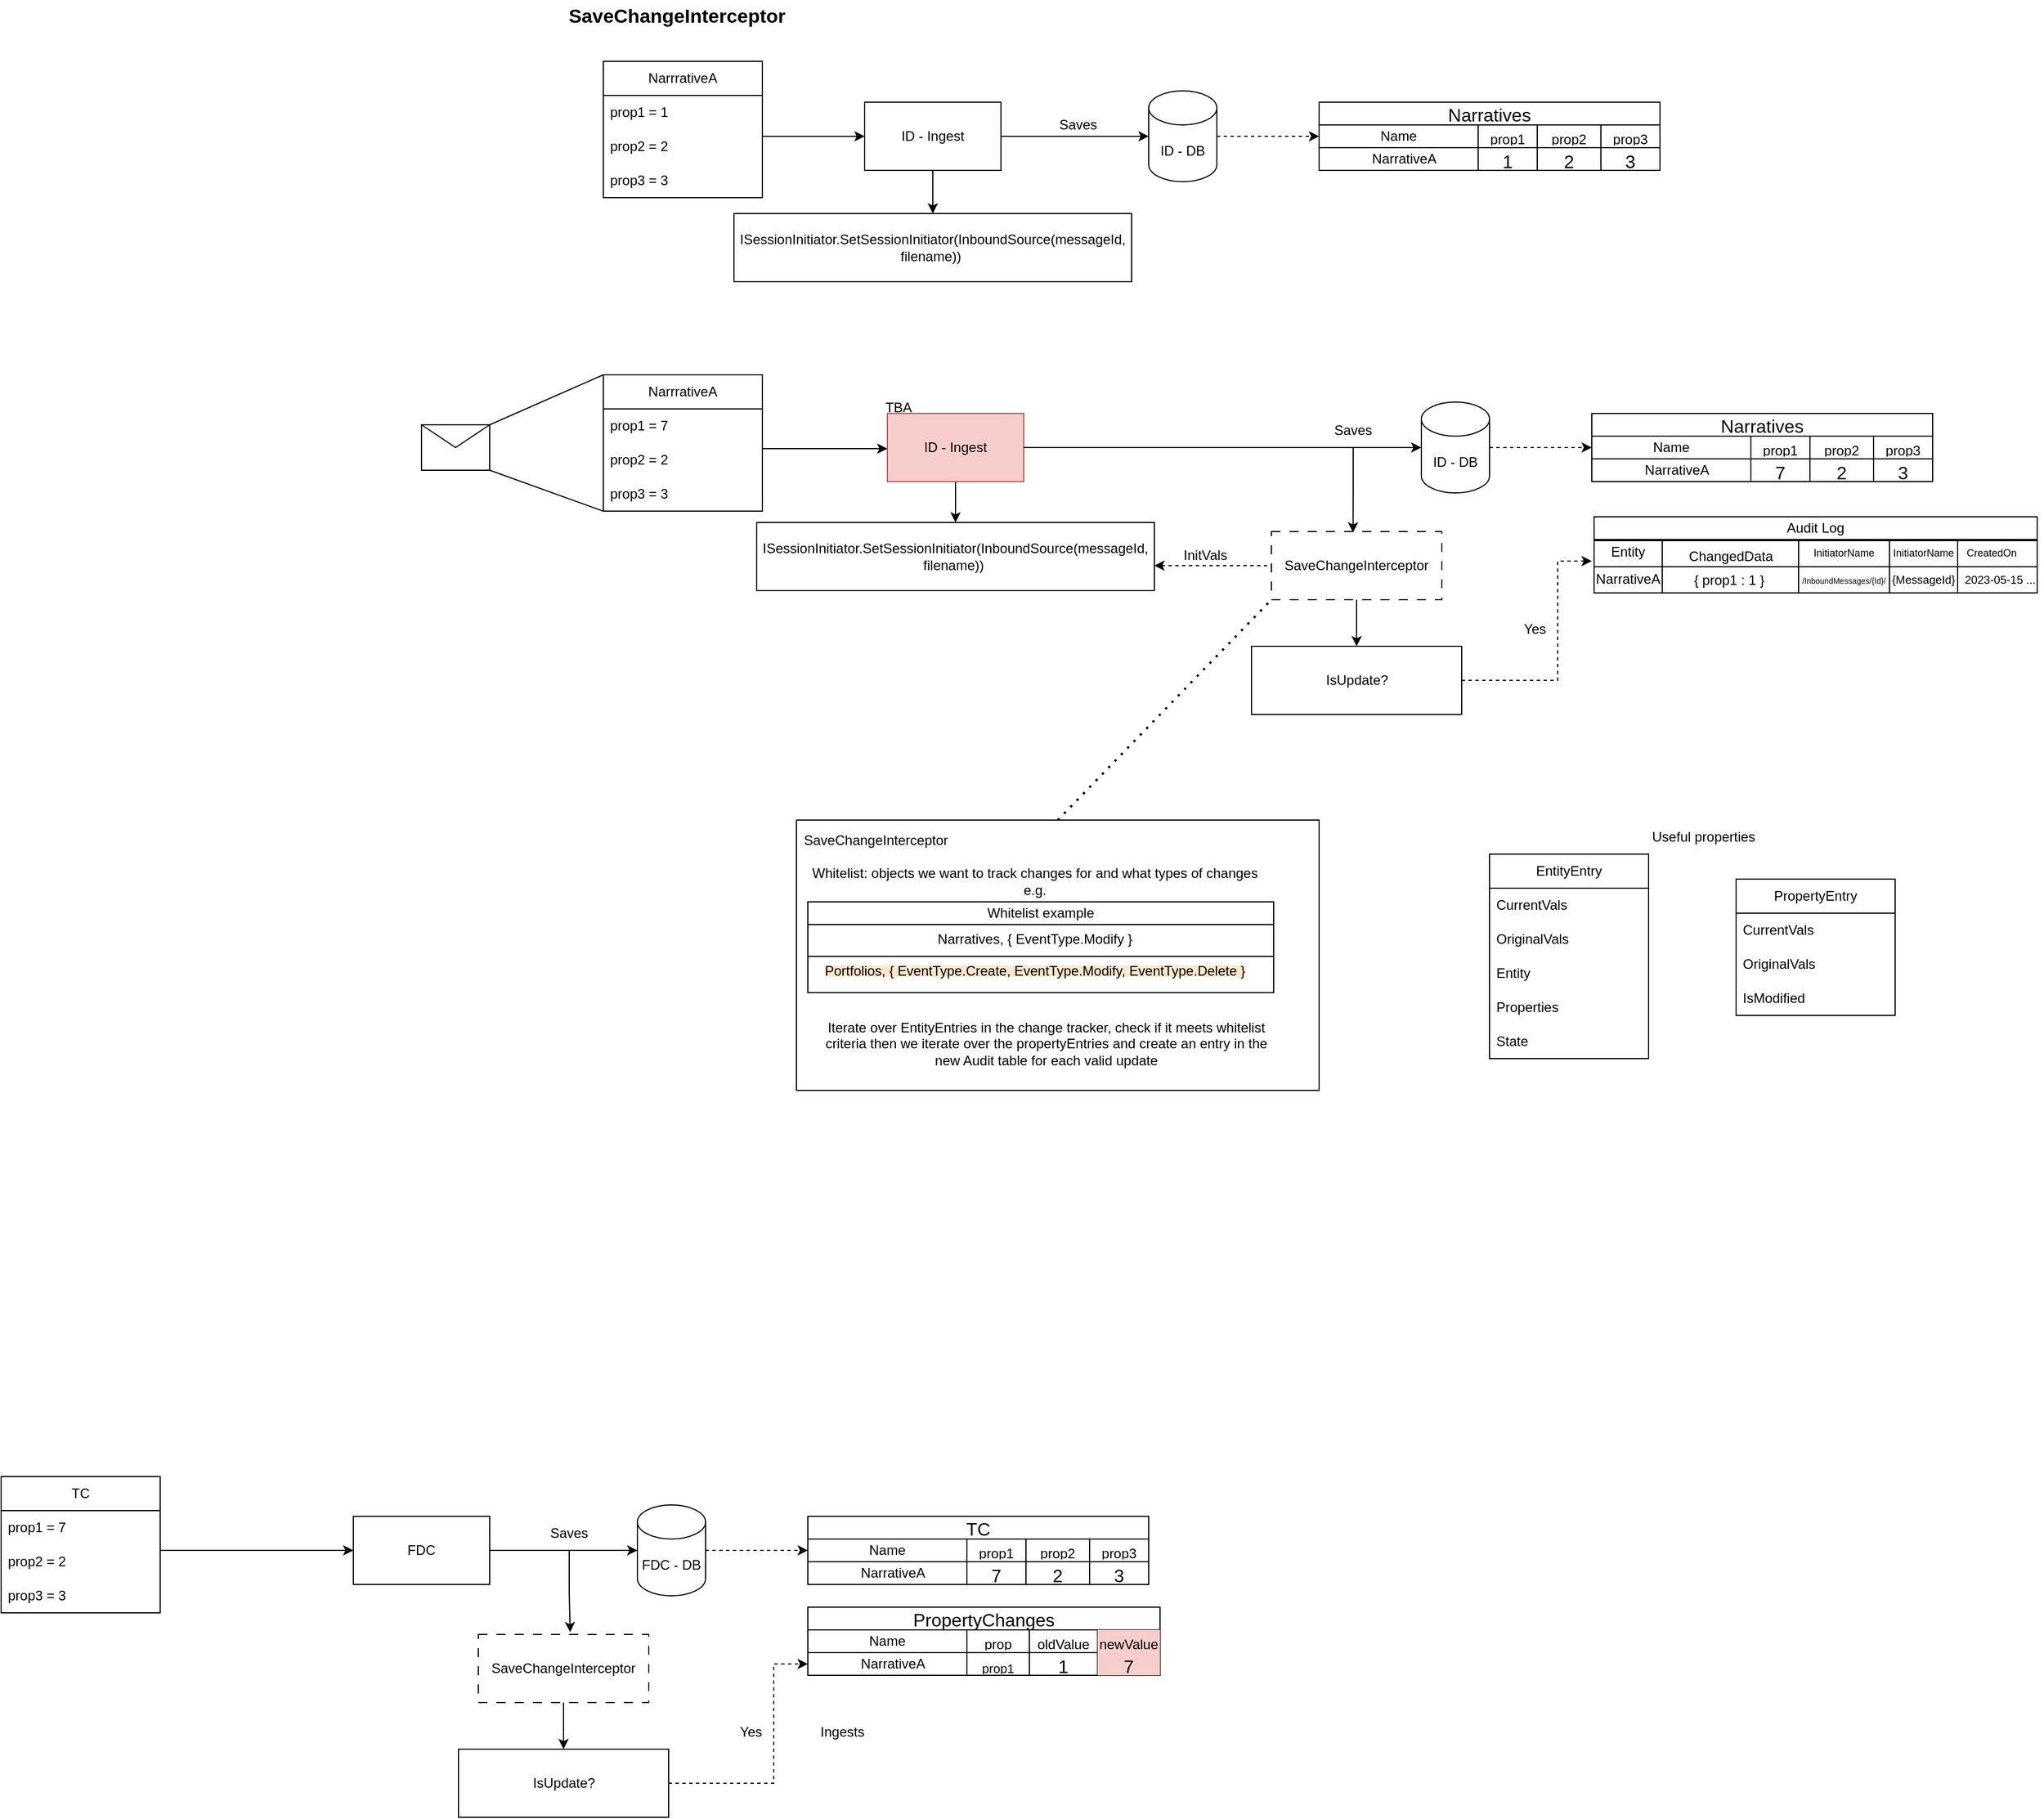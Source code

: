 <mxfile version="21.4.0" type="github" pages="2">
  <diagram name="Page-1" id="tGEptBp3FGZiE534J11y">
    <mxGraphModel dx="2792" dy="804" grid="1" gridSize="10" guides="1" tooltips="1" connect="1" arrows="1" fold="1" page="1" pageScale="1" pageWidth="1169" pageHeight="827" math="0" shadow="0">
      <root>
        <mxCell id="0" />
        <mxCell id="1" parent="0" />
        <mxCell id="yTSs1VRWwanD6nTNHNd--1" value="&lt;font style=&quot;font-size: 17px;&quot;&gt;&lt;b&gt;SaveChangeInterceptor&lt;/b&gt;&lt;/font&gt;" style="text;html=1;strokeColor=none;fillColor=none;align=center;verticalAlign=middle;whiteSpace=wrap;rounded=0;" parent="1" vertex="1">
          <mxGeometry x="30" y="60" width="190" height="30" as="geometry" />
        </mxCell>
        <mxCell id="yTSs1VRWwanD6nTNHNd--70" style="edgeStyle=orthogonalEdgeStyle;rounded=0;orthogonalLoop=1;jettySize=auto;html=1;entryX=0;entryY=0.5;entryDx=0;entryDy=0;dashed=1;" parent="1" source="yTSs1VRWwanD6nTNHNd--2" target="yTSs1VRWwanD6nTNHNd--56" edge="1">
          <mxGeometry relative="1" as="geometry" />
        </mxCell>
        <mxCell id="yTSs1VRWwanD6nTNHNd--2" value="ID - DB" style="shape=cylinder3;whiteSpace=wrap;html=1;boundedLbl=1;backgroundOutline=1;size=15;" parent="1" vertex="1">
          <mxGeometry x="540" y="140" width="60" height="80" as="geometry" />
        </mxCell>
        <mxCell id="3TcxSZ5bxZs2HCXoMVpQ-3" value="" style="edgeStyle=orthogonalEdgeStyle;rounded=0;orthogonalLoop=1;jettySize=auto;html=1;" edge="1" parent="1" source="yTSs1VRWwanD6nTNHNd--3" target="3TcxSZ5bxZs2HCXoMVpQ-1">
          <mxGeometry relative="1" as="geometry" />
        </mxCell>
        <mxCell id="3TcxSZ5bxZs2HCXoMVpQ-4" style="edgeStyle=orthogonalEdgeStyle;rounded=0;orthogonalLoop=1;jettySize=auto;html=1;exitX=1;exitY=0.5;exitDx=0;exitDy=0;" edge="1" parent="1" source="yTSs1VRWwanD6nTNHNd--3" target="yTSs1VRWwanD6nTNHNd--2">
          <mxGeometry relative="1" as="geometry" />
        </mxCell>
        <mxCell id="yTSs1VRWwanD6nTNHNd--3" value="ID - Ingest" style="rounded=0;whiteSpace=wrap;html=1;" parent="1" vertex="1">
          <mxGeometry x="290" y="150" width="120" height="60" as="geometry" />
        </mxCell>
        <mxCell id="yTSs1VRWwanD6nTNHNd--11" value="NarrrativeA" style="swimlane;fontStyle=0;childLayout=stackLayout;horizontal=1;startSize=30;horizontalStack=0;resizeParent=1;resizeParentMax=0;resizeLast=0;collapsible=1;marginBottom=0;whiteSpace=wrap;html=1;" parent="1" vertex="1">
          <mxGeometry x="60" y="114" width="140" height="120" as="geometry" />
        </mxCell>
        <mxCell id="yTSs1VRWwanD6nTNHNd--12" value="prop1 = 1" style="text;strokeColor=none;fillColor=none;align=left;verticalAlign=middle;spacingLeft=4;spacingRight=4;overflow=hidden;points=[[0,0.5],[1,0.5]];portConstraint=eastwest;rotatable=0;whiteSpace=wrap;html=1;" parent="yTSs1VRWwanD6nTNHNd--11" vertex="1">
          <mxGeometry y="30" width="140" height="30" as="geometry" />
        </mxCell>
        <mxCell id="yTSs1VRWwanD6nTNHNd--13" value="prop2 = 2" style="text;strokeColor=none;fillColor=none;align=left;verticalAlign=middle;spacingLeft=4;spacingRight=4;overflow=hidden;points=[[0,0.5],[1,0.5]];portConstraint=eastwest;rotatable=0;whiteSpace=wrap;html=1;" parent="yTSs1VRWwanD6nTNHNd--11" vertex="1">
          <mxGeometry y="60" width="140" height="30" as="geometry" />
        </mxCell>
        <mxCell id="yTSs1VRWwanD6nTNHNd--14" value="prop3 = 3" style="text;strokeColor=none;fillColor=none;align=left;verticalAlign=middle;spacingLeft=4;spacingRight=4;overflow=hidden;points=[[0,0.5],[1,0.5]];portConstraint=eastwest;rotatable=0;whiteSpace=wrap;html=1;" parent="yTSs1VRWwanD6nTNHNd--11" vertex="1">
          <mxGeometry y="90" width="140" height="30" as="geometry" />
        </mxCell>
        <mxCell id="yTSs1VRWwanD6nTNHNd--141" value="" style="edgeStyle=orthogonalEdgeStyle;rounded=0;orthogonalLoop=1;jettySize=auto;html=1;" parent="1" source="yTSs1VRWwanD6nTNHNd--19" target="yTSs1VRWwanD6nTNHNd--140" edge="1">
          <mxGeometry relative="1" as="geometry" />
        </mxCell>
        <mxCell id="yTSs1VRWwanD6nTNHNd--19" value="SaveChangeInterceptor" style="rounded=0;whiteSpace=wrap;html=1;dashed=1;dashPattern=8 8;" parent="1" vertex="1">
          <mxGeometry x="648" y="528" width="150" height="60" as="geometry" />
        </mxCell>
        <mxCell id="yTSs1VRWwanD6nTNHNd--21" style="edgeStyle=orthogonalEdgeStyle;rounded=0;orthogonalLoop=1;jettySize=auto;html=1;" parent="1" source="yTSs1VRWwanD6nTNHNd--13" target="yTSs1VRWwanD6nTNHNd--3" edge="1">
          <mxGeometry relative="1" as="geometry">
            <Array as="points">
              <mxPoint x="230" y="180" />
              <mxPoint x="230" y="180" />
            </Array>
          </mxGeometry>
        </mxCell>
        <mxCell id="yTSs1VRWwanD6nTNHNd--23" value="Saves" style="text;html=1;strokeColor=none;fillColor=none;align=center;verticalAlign=middle;whiteSpace=wrap;rounded=0;" parent="1" vertex="1">
          <mxGeometry x="448" y="155" width="60" height="30" as="geometry" />
        </mxCell>
        <mxCell id="yTSs1VRWwanD6nTNHNd--55" value="Narratives" style="shape=table;startSize=20;container=1;collapsible=0;childLayout=tableLayout;strokeColor=default;fontSize=16;" parent="1" vertex="1">
          <mxGeometry x="690" y="150" width="300" height="60" as="geometry" />
        </mxCell>
        <mxCell id="yTSs1VRWwanD6nTNHNd--56" value="" style="shape=tableRow;horizontal=0;startSize=140;swimlaneHead=0;swimlaneBody=0;strokeColor=inherit;top=0;left=0;bottom=0;right=0;collapsible=0;dropTarget=0;fillColor=none;points=[[0,0.5],[1,0.5]];portConstraint=eastwest;fontSize=16;" parent="yTSs1VRWwanD6nTNHNd--55" vertex="1">
          <mxGeometry y="20" width="300" height="20" as="geometry" />
        </mxCell>
        <mxCell id="yTSs1VRWwanD6nTNHNd--57" value="&lt;font style=&quot;font-size: 12px;&quot;&gt;prop1&lt;/font&gt;" style="shape=partialRectangle;html=1;whiteSpace=wrap;connectable=0;strokeColor=inherit;overflow=hidden;fillColor=none;top=0;left=0;bottom=0;right=0;pointerEvents=1;fontSize=16;verticalAlign=bottom;horizontal=1;labelPosition=center;verticalLabelPosition=middle;align=center;" parent="yTSs1VRWwanD6nTNHNd--56" vertex="1">
          <mxGeometry x="140" width="52" height="20" as="geometry">
            <mxRectangle width="52" height="20" as="alternateBounds" />
          </mxGeometry>
        </mxCell>
        <mxCell id="yTSs1VRWwanD6nTNHNd--58" value="&lt;font style=&quot;font-size: 12px;&quot;&gt;prop2&lt;/font&gt;" style="shape=partialRectangle;html=1;whiteSpace=wrap;connectable=0;strokeColor=inherit;overflow=hidden;fillColor=none;top=0;left=0;bottom=0;right=0;pointerEvents=1;fontSize=16;verticalAlign=bottom;" parent="yTSs1VRWwanD6nTNHNd--56" vertex="1">
          <mxGeometry x="192" width="56" height="20" as="geometry">
            <mxRectangle width="56" height="20" as="alternateBounds" />
          </mxGeometry>
        </mxCell>
        <mxCell id="yTSs1VRWwanD6nTNHNd--59" value="&lt;font style=&quot;font-size: 12px;&quot;&gt;prop3&lt;/font&gt;" style="shape=partialRectangle;html=1;whiteSpace=wrap;connectable=0;strokeColor=inherit;overflow=hidden;fillColor=none;top=0;left=0;bottom=0;right=0;pointerEvents=1;fontSize=16;verticalAlign=bottom;" parent="yTSs1VRWwanD6nTNHNd--56" vertex="1">
          <mxGeometry x="248" width="52" height="20" as="geometry">
            <mxRectangle width="52" height="20" as="alternateBounds" />
          </mxGeometry>
        </mxCell>
        <mxCell id="yTSs1VRWwanD6nTNHNd--60" value="" style="shape=tableRow;horizontal=0;startSize=140;swimlaneHead=0;swimlaneBody=0;strokeColor=inherit;top=0;left=0;bottom=0;right=0;collapsible=0;dropTarget=0;fillColor=none;points=[[0,0.5],[1,0.5]];portConstraint=eastwest;fontSize=16;" parent="yTSs1VRWwanD6nTNHNd--55" vertex="1">
          <mxGeometry y="40" width="300" height="20" as="geometry" />
        </mxCell>
        <mxCell id="yTSs1VRWwanD6nTNHNd--61" value="1" style="shape=partialRectangle;html=1;whiteSpace=wrap;connectable=0;strokeColor=inherit;overflow=hidden;fillColor=none;top=0;left=0;bottom=0;right=0;pointerEvents=1;fontSize=16;" parent="yTSs1VRWwanD6nTNHNd--60" vertex="1">
          <mxGeometry x="140" width="52" height="20" as="geometry">
            <mxRectangle width="52" height="20" as="alternateBounds" />
          </mxGeometry>
        </mxCell>
        <mxCell id="yTSs1VRWwanD6nTNHNd--62" value="2" style="shape=partialRectangle;html=1;whiteSpace=wrap;connectable=0;strokeColor=inherit;overflow=hidden;fillColor=none;top=0;left=0;bottom=0;right=0;pointerEvents=1;fontSize=16;" parent="yTSs1VRWwanD6nTNHNd--60" vertex="1">
          <mxGeometry x="192" width="56" height="20" as="geometry">
            <mxRectangle width="56" height="20" as="alternateBounds" />
          </mxGeometry>
        </mxCell>
        <mxCell id="yTSs1VRWwanD6nTNHNd--63" value="3" style="shape=partialRectangle;html=1;whiteSpace=wrap;connectable=0;strokeColor=inherit;overflow=hidden;fillColor=none;top=0;left=0;bottom=0;right=0;pointerEvents=1;fontSize=16;" parent="yTSs1VRWwanD6nTNHNd--60" vertex="1">
          <mxGeometry x="248" width="52" height="20" as="geometry">
            <mxRectangle width="52" height="20" as="alternateBounds" />
          </mxGeometry>
        </mxCell>
        <mxCell id="yTSs1VRWwanD6nTNHNd--68" value="Name" style="text;html=1;strokeColor=none;fillColor=none;align=center;verticalAlign=middle;whiteSpace=wrap;rounded=0;" parent="1" vertex="1">
          <mxGeometry x="730" y="170" width="60" height="20" as="geometry" />
        </mxCell>
        <mxCell id="yTSs1VRWwanD6nTNHNd--69" value="NarrativeA" style="text;html=1;strokeColor=none;fillColor=none;align=center;verticalAlign=middle;whiteSpace=wrap;rounded=0;" parent="1" vertex="1">
          <mxGeometry x="730" y="190" width="70" height="20" as="geometry" />
        </mxCell>
        <mxCell id="yTSs1VRWwanD6nTNHNd--71" style="edgeStyle=orthogonalEdgeStyle;rounded=0;orthogonalLoop=1;jettySize=auto;html=1;entryX=0;entryY=0.5;entryDx=0;entryDy=0;dashed=1;" parent="1" source="yTSs1VRWwanD6nTNHNd--72" target="yTSs1VRWwanD6nTNHNd--83" edge="1">
          <mxGeometry relative="1" as="geometry" />
        </mxCell>
        <mxCell id="yTSs1VRWwanD6nTNHNd--72" value="ID - DB" style="shape=cylinder3;whiteSpace=wrap;html=1;boundedLbl=1;backgroundOutline=1;size=15;" parent="1" vertex="1">
          <mxGeometry x="780" y="414" width="60" height="80" as="geometry" />
        </mxCell>
        <mxCell id="3TcxSZ5bxZs2HCXoMVpQ-6" value="" style="edgeStyle=orthogonalEdgeStyle;rounded=0;orthogonalLoop=1;jettySize=auto;html=1;" edge="1" parent="1" source="yTSs1VRWwanD6nTNHNd--73" target="3TcxSZ5bxZs2HCXoMVpQ-5">
          <mxGeometry relative="1" as="geometry" />
        </mxCell>
        <mxCell id="yTSs1VRWwanD6nTNHNd--73" value="ID - Ingest" style="rounded=0;whiteSpace=wrap;html=1;fillColor=#f8cecc;strokeColor=#b85450;" parent="1" vertex="1">
          <mxGeometry x="310" y="424" width="120" height="60" as="geometry" />
        </mxCell>
        <mxCell id="yTSs1VRWwanD6nTNHNd--74" style="edgeStyle=orthogonalEdgeStyle;rounded=0;orthogonalLoop=1;jettySize=auto;html=1;entryX=0;entryY=0.5;entryDx=0;entryDy=0;entryPerimeter=0;exitX=1;exitY=0.5;exitDx=0;exitDy=0;" parent="1" source="yTSs1VRWwanD6nTNHNd--73" target="yTSs1VRWwanD6nTNHNd--72" edge="1">
          <mxGeometry relative="1" as="geometry">
            <mxPoint x="785" y="454" as="sourcePoint" />
          </mxGeometry>
        </mxCell>
        <mxCell id="yTSs1VRWwanD6nTNHNd--75" value="NarrrativeA" style="swimlane;fontStyle=0;childLayout=stackLayout;horizontal=1;startSize=30;horizontalStack=0;resizeParent=1;resizeParentMax=0;resizeLast=0;collapsible=1;marginBottom=0;whiteSpace=wrap;html=1;" parent="1" vertex="1">
          <mxGeometry x="60" y="390" width="140" height="120" as="geometry" />
        </mxCell>
        <mxCell id="yTSs1VRWwanD6nTNHNd--76" value="prop1 = 7" style="text;strokeColor=none;fillColor=none;align=left;verticalAlign=middle;spacingLeft=4;spacingRight=4;overflow=hidden;points=[[0,0.5],[1,0.5]];portConstraint=eastwest;rotatable=0;whiteSpace=wrap;html=1;" parent="yTSs1VRWwanD6nTNHNd--75" vertex="1">
          <mxGeometry y="30" width="140" height="30" as="geometry" />
        </mxCell>
        <mxCell id="yTSs1VRWwanD6nTNHNd--77" value="prop2 = 2" style="text;strokeColor=none;fillColor=none;align=left;verticalAlign=middle;spacingLeft=4;spacingRight=4;overflow=hidden;points=[[0,0.5],[1,0.5]];portConstraint=eastwest;rotatable=0;whiteSpace=wrap;html=1;" parent="yTSs1VRWwanD6nTNHNd--75" vertex="1">
          <mxGeometry y="60" width="140" height="30" as="geometry" />
        </mxCell>
        <mxCell id="yTSs1VRWwanD6nTNHNd--78" value="prop3 = 3" style="text;strokeColor=none;fillColor=none;align=left;verticalAlign=middle;spacingLeft=4;spacingRight=4;overflow=hidden;points=[[0,0.5],[1,0.5]];portConstraint=eastwest;rotatable=0;whiteSpace=wrap;html=1;" parent="yTSs1VRWwanD6nTNHNd--75" vertex="1">
          <mxGeometry y="90" width="140" height="30" as="geometry" />
        </mxCell>
        <mxCell id="yTSs1VRWwanD6nTNHNd--79" style="edgeStyle=orthogonalEdgeStyle;rounded=0;orthogonalLoop=1;jettySize=auto;html=1;" parent="1" source="yTSs1VRWwanD6nTNHNd--77" target="yTSs1VRWwanD6nTNHNd--73" edge="1">
          <mxGeometry relative="1" as="geometry">
            <Array as="points">
              <mxPoint x="230" y="455" />
              <mxPoint x="230" y="455" />
            </Array>
          </mxGeometry>
        </mxCell>
        <mxCell id="yTSs1VRWwanD6nTNHNd--104" style="edgeStyle=orthogonalEdgeStyle;rounded=0;orthogonalLoop=1;jettySize=auto;html=1;exitX=0.5;exitY=1;exitDx=0;exitDy=0;entryX=0.479;entryY=0.014;entryDx=0;entryDy=0;entryPerimeter=0;" parent="1" source="yTSs1VRWwanD6nTNHNd--80" target="yTSs1VRWwanD6nTNHNd--19" edge="1">
          <mxGeometry relative="1" as="geometry">
            <Array as="points" />
          </mxGeometry>
        </mxCell>
        <mxCell id="yTSs1VRWwanD6nTNHNd--80" value="Saves" style="text;html=1;strokeColor=none;fillColor=none;align=center;verticalAlign=middle;whiteSpace=wrap;rounded=0;" parent="1" vertex="1">
          <mxGeometry x="690" y="424" width="60" height="30" as="geometry" />
        </mxCell>
        <mxCell id="yTSs1VRWwanD6nTNHNd--81" value="Ingests" style="text;html=1;align=center;verticalAlign=middle;resizable=0;points=[];autosize=1;strokeColor=none;fillColor=none;" parent="1" vertex="1">
          <mxGeometry x="240" y="1570" width="60" height="30" as="geometry" />
        </mxCell>
        <mxCell id="yTSs1VRWwanD6nTNHNd--82" value="Narratives" style="shape=table;startSize=20;container=1;collapsible=0;childLayout=tableLayout;strokeColor=default;fontSize=16;" parent="1" vertex="1">
          <mxGeometry x="930" y="424" width="300" height="60" as="geometry" />
        </mxCell>
        <mxCell id="yTSs1VRWwanD6nTNHNd--83" value="" style="shape=tableRow;horizontal=0;startSize=140;swimlaneHead=0;swimlaneBody=0;strokeColor=inherit;top=0;left=0;bottom=0;right=0;collapsible=0;dropTarget=0;fillColor=none;points=[[0,0.5],[1,0.5]];portConstraint=eastwest;fontSize=16;" parent="yTSs1VRWwanD6nTNHNd--82" vertex="1">
          <mxGeometry y="20" width="300" height="20" as="geometry" />
        </mxCell>
        <mxCell id="yTSs1VRWwanD6nTNHNd--84" value="&lt;font style=&quot;font-size: 12px;&quot;&gt;prop1&lt;/font&gt;" style="shape=partialRectangle;html=1;whiteSpace=wrap;connectable=0;strokeColor=inherit;overflow=hidden;fillColor=none;top=0;left=0;bottom=0;right=0;pointerEvents=1;fontSize=16;verticalAlign=bottom;horizontal=1;labelPosition=center;verticalLabelPosition=middle;align=center;" parent="yTSs1VRWwanD6nTNHNd--83" vertex="1">
          <mxGeometry x="140" width="52" height="20" as="geometry">
            <mxRectangle width="52" height="20" as="alternateBounds" />
          </mxGeometry>
        </mxCell>
        <mxCell id="yTSs1VRWwanD6nTNHNd--85" value="&lt;font style=&quot;font-size: 12px;&quot;&gt;prop2&lt;/font&gt;" style="shape=partialRectangle;html=1;whiteSpace=wrap;connectable=0;strokeColor=inherit;overflow=hidden;fillColor=none;top=0;left=0;bottom=0;right=0;pointerEvents=1;fontSize=16;verticalAlign=bottom;" parent="yTSs1VRWwanD6nTNHNd--83" vertex="1">
          <mxGeometry x="192" width="56" height="20" as="geometry">
            <mxRectangle width="56" height="20" as="alternateBounds" />
          </mxGeometry>
        </mxCell>
        <mxCell id="yTSs1VRWwanD6nTNHNd--86" value="&lt;font style=&quot;font-size: 12px;&quot;&gt;prop3&lt;/font&gt;" style="shape=partialRectangle;html=1;whiteSpace=wrap;connectable=0;strokeColor=inherit;overflow=hidden;fillColor=none;top=0;left=0;bottom=0;right=0;pointerEvents=1;fontSize=16;verticalAlign=bottom;" parent="yTSs1VRWwanD6nTNHNd--83" vertex="1">
          <mxGeometry x="248" width="52" height="20" as="geometry">
            <mxRectangle width="52" height="20" as="alternateBounds" />
          </mxGeometry>
        </mxCell>
        <mxCell id="yTSs1VRWwanD6nTNHNd--87" value="" style="shape=tableRow;horizontal=0;startSize=140;swimlaneHead=0;swimlaneBody=0;strokeColor=inherit;top=0;left=0;bottom=0;right=0;collapsible=0;dropTarget=0;fillColor=none;points=[[0,0.5],[1,0.5]];portConstraint=eastwest;fontSize=16;" parent="yTSs1VRWwanD6nTNHNd--82" vertex="1">
          <mxGeometry y="40" width="300" height="20" as="geometry" />
        </mxCell>
        <mxCell id="yTSs1VRWwanD6nTNHNd--88" value="7" style="shape=partialRectangle;html=1;whiteSpace=wrap;connectable=0;strokeColor=inherit;overflow=hidden;fillColor=none;top=0;left=0;bottom=0;right=0;pointerEvents=1;fontSize=16;" parent="yTSs1VRWwanD6nTNHNd--87" vertex="1">
          <mxGeometry x="140" width="52" height="20" as="geometry">
            <mxRectangle width="52" height="20" as="alternateBounds" />
          </mxGeometry>
        </mxCell>
        <mxCell id="yTSs1VRWwanD6nTNHNd--89" value="2" style="shape=partialRectangle;html=1;whiteSpace=wrap;connectable=0;strokeColor=inherit;overflow=hidden;fillColor=none;top=0;left=0;bottom=0;right=0;pointerEvents=1;fontSize=16;" parent="yTSs1VRWwanD6nTNHNd--87" vertex="1">
          <mxGeometry x="192" width="56" height="20" as="geometry">
            <mxRectangle width="56" height="20" as="alternateBounds" />
          </mxGeometry>
        </mxCell>
        <mxCell id="yTSs1VRWwanD6nTNHNd--90" value="3" style="shape=partialRectangle;html=1;whiteSpace=wrap;connectable=0;strokeColor=inherit;overflow=hidden;fillColor=none;top=0;left=0;bottom=0;right=0;pointerEvents=1;fontSize=16;" parent="yTSs1VRWwanD6nTNHNd--87" vertex="1">
          <mxGeometry x="248" width="52" height="20" as="geometry">
            <mxRectangle width="52" height="20" as="alternateBounds" />
          </mxGeometry>
        </mxCell>
        <mxCell id="yTSs1VRWwanD6nTNHNd--91" value="Name" style="text;html=1;strokeColor=none;fillColor=none;align=center;verticalAlign=middle;whiteSpace=wrap;rounded=0;" parent="1" vertex="1">
          <mxGeometry x="970" y="444" width="60" height="20" as="geometry" />
        </mxCell>
        <mxCell id="yTSs1VRWwanD6nTNHNd--92" value="NarrativeA" style="text;html=1;strokeColor=none;fillColor=none;align=center;verticalAlign=middle;whiteSpace=wrap;rounded=0;" parent="1" vertex="1">
          <mxGeometry x="970" y="464" width="70" height="20" as="geometry" />
        </mxCell>
        <mxCell id="yTSs1VRWwanD6nTNHNd--142" style="edgeStyle=orthogonalEdgeStyle;rounded=0;orthogonalLoop=1;jettySize=auto;html=1;entryX=0;entryY=0.5;entryDx=0;entryDy=0;dashed=1;" parent="1" source="yTSs1VRWwanD6nTNHNd--140" edge="1">
          <mxGeometry relative="1" as="geometry">
            <mxPoint x="930" y="554" as="targetPoint" />
            <Array as="points">
              <mxPoint x="900" y="659" />
              <mxPoint x="900" y="554" />
            </Array>
          </mxGeometry>
        </mxCell>
        <mxCell id="yTSs1VRWwanD6nTNHNd--140" value="IsUpdate?" style="rounded=0;whiteSpace=wrap;html=1;" parent="1" vertex="1">
          <mxGeometry x="630.5" y="629" width="185" height="60" as="geometry" />
        </mxCell>
        <mxCell id="yTSs1VRWwanD6nTNHNd--144" value="Yes" style="text;html=1;strokeColor=none;fillColor=none;align=center;verticalAlign=middle;whiteSpace=wrap;rounded=0;rotation=0;" parent="1" vertex="1">
          <mxGeometry x="850" y="599" width="60" height="30" as="geometry" />
        </mxCell>
        <mxCell id="yTSs1VRWwanD6nTNHNd--147" value="" style="edgeStyle=orthogonalEdgeStyle;rounded=0;orthogonalLoop=1;jettySize=auto;html=1;" parent="1" source="yTSs1VRWwanD6nTNHNd--148" target="yTSs1VRWwanD6nTNHNd--183" edge="1">
          <mxGeometry relative="1" as="geometry" />
        </mxCell>
        <mxCell id="yTSs1VRWwanD6nTNHNd--148" value="SaveChangeInterceptor" style="rounded=0;whiteSpace=wrap;html=1;dashed=1;dashPattern=8 8;" parent="1" vertex="1">
          <mxGeometry x="-50" y="1499" width="150" height="60" as="geometry" />
        </mxCell>
        <mxCell id="yTSs1VRWwanD6nTNHNd--149" style="edgeStyle=orthogonalEdgeStyle;rounded=0;orthogonalLoop=1;jettySize=auto;html=1;entryX=0;entryY=0.5;entryDx=0;entryDy=0;dashed=1;" parent="1" source="yTSs1VRWwanD6nTNHNd--150" target="yTSs1VRWwanD6nTNHNd--161" edge="1">
          <mxGeometry relative="1" as="geometry" />
        </mxCell>
        <mxCell id="yTSs1VRWwanD6nTNHNd--150" value="FDC - DB" style="shape=cylinder3;whiteSpace=wrap;html=1;boundedLbl=1;backgroundOutline=1;size=15;" parent="1" vertex="1">
          <mxGeometry x="90" y="1385" width="60" height="80" as="geometry" />
        </mxCell>
        <mxCell id="yTSs1VRWwanD6nTNHNd--151" value="FDC" style="rounded=0;whiteSpace=wrap;html=1;" parent="1" vertex="1">
          <mxGeometry x="-160" y="1395" width="120" height="60" as="geometry" />
        </mxCell>
        <mxCell id="yTSs1VRWwanD6nTNHNd--152" style="edgeStyle=orthogonalEdgeStyle;rounded=0;orthogonalLoop=1;jettySize=auto;html=1;entryX=0;entryY=0.5;entryDx=0;entryDy=0;entryPerimeter=0;exitX=1;exitY=0.5;exitDx=0;exitDy=0;" parent="1" source="yTSs1VRWwanD6nTNHNd--151" target="yTSs1VRWwanD6nTNHNd--150" edge="1">
          <mxGeometry relative="1" as="geometry">
            <mxPoint x="95" y="1425" as="sourcePoint" />
          </mxGeometry>
        </mxCell>
        <mxCell id="yTSs1VRWwanD6nTNHNd--153" value="TC" style="swimlane;fontStyle=0;childLayout=stackLayout;horizontal=1;startSize=30;horizontalStack=0;resizeParent=1;resizeParentMax=0;resizeLast=0;collapsible=1;marginBottom=0;whiteSpace=wrap;html=1;" parent="1" vertex="1">
          <mxGeometry x="-470" y="1360" width="140" height="120" as="geometry" />
        </mxCell>
        <mxCell id="yTSs1VRWwanD6nTNHNd--154" value="prop1 = 7" style="text;strokeColor=none;fillColor=none;align=left;verticalAlign=middle;spacingLeft=4;spacingRight=4;overflow=hidden;points=[[0,0.5],[1,0.5]];portConstraint=eastwest;rotatable=0;whiteSpace=wrap;html=1;" parent="yTSs1VRWwanD6nTNHNd--153" vertex="1">
          <mxGeometry y="30" width="140" height="30" as="geometry" />
        </mxCell>
        <mxCell id="yTSs1VRWwanD6nTNHNd--155" value="prop2 = 2" style="text;strokeColor=none;fillColor=none;align=left;verticalAlign=middle;spacingLeft=4;spacingRight=4;overflow=hidden;points=[[0,0.5],[1,0.5]];portConstraint=eastwest;rotatable=0;whiteSpace=wrap;html=1;" parent="yTSs1VRWwanD6nTNHNd--153" vertex="1">
          <mxGeometry y="60" width="140" height="30" as="geometry" />
        </mxCell>
        <mxCell id="yTSs1VRWwanD6nTNHNd--156" value="prop3 = 3" style="text;strokeColor=none;fillColor=none;align=left;verticalAlign=middle;spacingLeft=4;spacingRight=4;overflow=hidden;points=[[0,0.5],[1,0.5]];portConstraint=eastwest;rotatable=0;whiteSpace=wrap;html=1;" parent="yTSs1VRWwanD6nTNHNd--153" vertex="1">
          <mxGeometry y="90" width="140" height="30" as="geometry" />
        </mxCell>
        <mxCell id="yTSs1VRWwanD6nTNHNd--157" style="edgeStyle=orthogonalEdgeStyle;rounded=0;orthogonalLoop=1;jettySize=auto;html=1;" parent="1" source="yTSs1VRWwanD6nTNHNd--155" target="yTSs1VRWwanD6nTNHNd--151" edge="1">
          <mxGeometry relative="1" as="geometry">
            <Array as="points">
              <mxPoint x="-300" y="1425" />
              <mxPoint x="-300" y="1425" />
            </Array>
          </mxGeometry>
        </mxCell>
        <mxCell id="yTSs1VRWwanD6nTNHNd--158" style="edgeStyle=orthogonalEdgeStyle;rounded=0;orthogonalLoop=1;jettySize=auto;html=1;exitX=0.5;exitY=1;exitDx=0;exitDy=0;entryX=0.539;entryY=-0.033;entryDx=0;entryDy=0;entryPerimeter=0;" parent="1" source="yTSs1VRWwanD6nTNHNd--159" target="yTSs1VRWwanD6nTNHNd--148" edge="1">
          <mxGeometry relative="1" as="geometry" />
        </mxCell>
        <mxCell id="yTSs1VRWwanD6nTNHNd--159" value="Saves" style="text;html=1;strokeColor=none;fillColor=none;align=center;verticalAlign=middle;whiteSpace=wrap;rounded=0;" parent="1" vertex="1">
          <mxGeometry y="1395" width="60" height="30" as="geometry" />
        </mxCell>
        <mxCell id="yTSs1VRWwanD6nTNHNd--160" value="TC" style="shape=table;startSize=20;container=1;collapsible=0;childLayout=tableLayout;strokeColor=default;fontSize=16;" parent="1" vertex="1">
          <mxGeometry x="240" y="1395" width="300" height="60" as="geometry" />
        </mxCell>
        <mxCell id="yTSs1VRWwanD6nTNHNd--161" value="" style="shape=tableRow;horizontal=0;startSize=140;swimlaneHead=0;swimlaneBody=0;strokeColor=inherit;top=0;left=0;bottom=0;right=0;collapsible=0;dropTarget=0;fillColor=none;points=[[0,0.5],[1,0.5]];portConstraint=eastwest;fontSize=16;" parent="yTSs1VRWwanD6nTNHNd--160" vertex="1">
          <mxGeometry y="20" width="300" height="20" as="geometry" />
        </mxCell>
        <mxCell id="yTSs1VRWwanD6nTNHNd--162" value="&lt;font style=&quot;font-size: 12px;&quot;&gt;prop1&lt;/font&gt;" style="shape=partialRectangle;html=1;whiteSpace=wrap;connectable=0;strokeColor=inherit;overflow=hidden;fillColor=none;top=0;left=0;bottom=0;right=0;pointerEvents=1;fontSize=16;verticalAlign=bottom;horizontal=1;labelPosition=center;verticalLabelPosition=middle;align=center;" parent="yTSs1VRWwanD6nTNHNd--161" vertex="1">
          <mxGeometry x="140" width="52" height="20" as="geometry">
            <mxRectangle width="52" height="20" as="alternateBounds" />
          </mxGeometry>
        </mxCell>
        <mxCell id="yTSs1VRWwanD6nTNHNd--163" value="&lt;font style=&quot;font-size: 12px;&quot;&gt;prop2&lt;/font&gt;" style="shape=partialRectangle;html=1;whiteSpace=wrap;connectable=0;strokeColor=inherit;overflow=hidden;fillColor=none;top=0;left=0;bottom=0;right=0;pointerEvents=1;fontSize=16;verticalAlign=bottom;" parent="yTSs1VRWwanD6nTNHNd--161" vertex="1">
          <mxGeometry x="192" width="56" height="20" as="geometry">
            <mxRectangle width="56" height="20" as="alternateBounds" />
          </mxGeometry>
        </mxCell>
        <mxCell id="yTSs1VRWwanD6nTNHNd--164" value="&lt;font style=&quot;font-size: 12px;&quot;&gt;prop3&lt;/font&gt;" style="shape=partialRectangle;html=1;whiteSpace=wrap;connectable=0;strokeColor=inherit;overflow=hidden;fillColor=none;top=0;left=0;bottom=0;right=0;pointerEvents=1;fontSize=16;verticalAlign=bottom;" parent="yTSs1VRWwanD6nTNHNd--161" vertex="1">
          <mxGeometry x="248" width="52" height="20" as="geometry">
            <mxRectangle width="52" height="20" as="alternateBounds" />
          </mxGeometry>
        </mxCell>
        <mxCell id="yTSs1VRWwanD6nTNHNd--165" value="" style="shape=tableRow;horizontal=0;startSize=140;swimlaneHead=0;swimlaneBody=0;strokeColor=inherit;top=0;left=0;bottom=0;right=0;collapsible=0;dropTarget=0;fillColor=none;points=[[0,0.5],[1,0.5]];portConstraint=eastwest;fontSize=16;" parent="yTSs1VRWwanD6nTNHNd--160" vertex="1">
          <mxGeometry y="40" width="300" height="20" as="geometry" />
        </mxCell>
        <mxCell id="yTSs1VRWwanD6nTNHNd--166" value="7" style="shape=partialRectangle;html=1;whiteSpace=wrap;connectable=0;strokeColor=inherit;overflow=hidden;fillColor=none;top=0;left=0;bottom=0;right=0;pointerEvents=1;fontSize=16;" parent="yTSs1VRWwanD6nTNHNd--165" vertex="1">
          <mxGeometry x="140" width="52" height="20" as="geometry">
            <mxRectangle width="52" height="20" as="alternateBounds" />
          </mxGeometry>
        </mxCell>
        <mxCell id="yTSs1VRWwanD6nTNHNd--167" value="2" style="shape=partialRectangle;html=1;whiteSpace=wrap;connectable=0;strokeColor=inherit;overflow=hidden;fillColor=none;top=0;left=0;bottom=0;right=0;pointerEvents=1;fontSize=16;" parent="yTSs1VRWwanD6nTNHNd--165" vertex="1">
          <mxGeometry x="192" width="56" height="20" as="geometry">
            <mxRectangle width="56" height="20" as="alternateBounds" />
          </mxGeometry>
        </mxCell>
        <mxCell id="yTSs1VRWwanD6nTNHNd--168" value="3" style="shape=partialRectangle;html=1;whiteSpace=wrap;connectable=0;strokeColor=inherit;overflow=hidden;fillColor=none;top=0;left=0;bottom=0;right=0;pointerEvents=1;fontSize=16;" parent="yTSs1VRWwanD6nTNHNd--165" vertex="1">
          <mxGeometry x="248" width="52" height="20" as="geometry">
            <mxRectangle width="52" height="20" as="alternateBounds" />
          </mxGeometry>
        </mxCell>
        <mxCell id="yTSs1VRWwanD6nTNHNd--169" value="Name" style="text;html=1;strokeColor=none;fillColor=none;align=center;verticalAlign=middle;whiteSpace=wrap;rounded=0;" parent="1" vertex="1">
          <mxGeometry x="280" y="1415" width="60" height="20" as="geometry" />
        </mxCell>
        <mxCell id="yTSs1VRWwanD6nTNHNd--170" value="NarrativeA" style="text;html=1;strokeColor=none;fillColor=none;align=center;verticalAlign=middle;whiteSpace=wrap;rounded=0;" parent="1" vertex="1">
          <mxGeometry x="280" y="1435" width="70" height="20" as="geometry" />
        </mxCell>
        <mxCell id="yTSs1VRWwanD6nTNHNd--171" value="PropertyChanges" style="shape=table;startSize=20;container=1;collapsible=0;childLayout=tableLayout;strokeColor=default;fontSize=16;" parent="1" vertex="1">
          <mxGeometry x="240" y="1475" width="310" height="60" as="geometry" />
        </mxCell>
        <mxCell id="yTSs1VRWwanD6nTNHNd--172" value="" style="shape=tableRow;horizontal=0;startSize=140;swimlaneHead=0;swimlaneBody=0;strokeColor=inherit;top=0;left=0;bottom=0;right=0;collapsible=0;dropTarget=0;fillColor=none;points=[[0,0.5],[1,0.5]];portConstraint=eastwest;fontSize=16;" parent="yTSs1VRWwanD6nTNHNd--171" vertex="1">
          <mxGeometry y="20" width="310" height="20" as="geometry" />
        </mxCell>
        <mxCell id="yTSs1VRWwanD6nTNHNd--173" value="&lt;font style=&quot;font-size: 12px;&quot;&gt;prop&lt;/font&gt;" style="shape=partialRectangle;html=1;whiteSpace=wrap;connectable=0;strokeColor=inherit;overflow=hidden;fillColor=none;top=0;left=0;bottom=0;right=0;pointerEvents=1;fontSize=16;verticalAlign=bottom;horizontal=1;labelPosition=center;verticalLabelPosition=middle;align=center;" parent="yTSs1VRWwanD6nTNHNd--172" vertex="1">
          <mxGeometry x="140" width="55" height="20" as="geometry">
            <mxRectangle width="55" height="20" as="alternateBounds" />
          </mxGeometry>
        </mxCell>
        <mxCell id="yTSs1VRWwanD6nTNHNd--174" value="&lt;font style=&quot;font-size: 12px;&quot;&gt;oldValue&lt;/font&gt;" style="shape=partialRectangle;html=1;whiteSpace=wrap;connectable=0;strokeColor=inherit;overflow=hidden;fillColor=none;top=0;left=0;bottom=0;right=0;pointerEvents=1;fontSize=16;verticalAlign=bottom;" parent="yTSs1VRWwanD6nTNHNd--172" vertex="1">
          <mxGeometry x="195" width="60" height="20" as="geometry">
            <mxRectangle width="60" height="20" as="alternateBounds" />
          </mxGeometry>
        </mxCell>
        <mxCell id="yTSs1VRWwanD6nTNHNd--175" value="&lt;font style=&quot;font-size: 12px;&quot;&gt;newValue&lt;/font&gt;" style="shape=partialRectangle;html=1;whiteSpace=wrap;connectable=0;strokeColor=#b85450;overflow=hidden;fillColor=#f8cecc;top=0;left=0;bottom=0;right=0;pointerEvents=1;fontSize=16;verticalAlign=bottom;" parent="yTSs1VRWwanD6nTNHNd--172" vertex="1">
          <mxGeometry x="255" width="55" height="20" as="geometry">
            <mxRectangle width="55" height="20" as="alternateBounds" />
          </mxGeometry>
        </mxCell>
        <mxCell id="yTSs1VRWwanD6nTNHNd--176" value="" style="shape=tableRow;horizontal=0;startSize=140;swimlaneHead=0;swimlaneBody=0;strokeColor=inherit;top=0;left=0;bottom=0;right=0;collapsible=0;dropTarget=0;fillColor=none;points=[[0,0.5],[1,0.5]];portConstraint=eastwest;fontSize=16;" parent="yTSs1VRWwanD6nTNHNd--171" vertex="1">
          <mxGeometry y="40" width="310" height="20" as="geometry" />
        </mxCell>
        <mxCell id="yTSs1VRWwanD6nTNHNd--177" value="&lt;font style=&quot;font-size: 11px;&quot;&gt;prop1&lt;/font&gt;" style="shape=partialRectangle;html=1;whiteSpace=wrap;connectable=0;strokeColor=inherit;overflow=hidden;fillColor=none;top=0;left=0;bottom=0;right=0;pointerEvents=1;fontSize=16;" parent="yTSs1VRWwanD6nTNHNd--176" vertex="1">
          <mxGeometry x="140" width="55" height="20" as="geometry">
            <mxRectangle width="55" height="20" as="alternateBounds" />
          </mxGeometry>
        </mxCell>
        <mxCell id="yTSs1VRWwanD6nTNHNd--178" value="1" style="shape=partialRectangle;html=1;whiteSpace=wrap;connectable=0;strokeColor=inherit;overflow=hidden;fillColor=none;top=0;left=0;bottom=0;right=0;pointerEvents=1;fontSize=16;" parent="yTSs1VRWwanD6nTNHNd--176" vertex="1">
          <mxGeometry x="195" width="60" height="20" as="geometry">
            <mxRectangle width="60" height="20" as="alternateBounds" />
          </mxGeometry>
        </mxCell>
        <mxCell id="yTSs1VRWwanD6nTNHNd--179" value="7" style="shape=partialRectangle;html=1;whiteSpace=wrap;connectable=0;strokeColor=#b85450;overflow=hidden;fillColor=#f8cecc;top=0;left=0;bottom=0;right=0;pointerEvents=1;fontSize=16;" parent="yTSs1VRWwanD6nTNHNd--176" vertex="1">
          <mxGeometry x="255" width="55" height="20" as="geometry">
            <mxRectangle width="55" height="20" as="alternateBounds" />
          </mxGeometry>
        </mxCell>
        <mxCell id="yTSs1VRWwanD6nTNHNd--180" value="Name" style="text;html=1;strokeColor=none;fillColor=none;align=center;verticalAlign=middle;whiteSpace=wrap;rounded=0;" parent="1" vertex="1">
          <mxGeometry x="280" y="1495" width="60" height="20" as="geometry" />
        </mxCell>
        <mxCell id="yTSs1VRWwanD6nTNHNd--181" value="NarrativeA" style="text;html=1;strokeColor=none;fillColor=none;align=center;verticalAlign=middle;whiteSpace=wrap;rounded=0;" parent="1" vertex="1">
          <mxGeometry x="280" y="1515" width="70" height="20" as="geometry" />
        </mxCell>
        <mxCell id="yTSs1VRWwanD6nTNHNd--182" style="edgeStyle=orthogonalEdgeStyle;rounded=0;orthogonalLoop=1;jettySize=auto;html=1;entryX=0;entryY=0.5;entryDx=0;entryDy=0;dashed=1;" parent="1" source="yTSs1VRWwanD6nTNHNd--183" target="yTSs1VRWwanD6nTNHNd--176" edge="1">
          <mxGeometry relative="1" as="geometry">
            <mxPoint x="160" y="1580" as="targetPoint" />
            <Array as="points">
              <mxPoint x="210" y="1630" />
              <mxPoint x="210" y="1525" />
            </Array>
          </mxGeometry>
        </mxCell>
        <mxCell id="yTSs1VRWwanD6nTNHNd--183" value="IsUpdate?" style="rounded=0;whiteSpace=wrap;html=1;" parent="1" vertex="1">
          <mxGeometry x="-67.5" y="1600" width="185" height="60" as="geometry" />
        </mxCell>
        <mxCell id="yTSs1VRWwanD6nTNHNd--184" value="Yes" style="text;html=1;strokeColor=none;fillColor=none;align=center;verticalAlign=middle;whiteSpace=wrap;rounded=0;rotation=0;" parent="1" vertex="1">
          <mxGeometry x="160" y="1570" width="60" height="30" as="geometry" />
        </mxCell>
        <mxCell id="ZWjIvehVjLbOtGVygPy2-1" value="" style="rounded=0;whiteSpace=wrap;html=1;" parent="1" vertex="1">
          <mxGeometry x="230" y="782" width="460" height="238" as="geometry" />
        </mxCell>
        <mxCell id="ZWjIvehVjLbOtGVygPy2-4" value="" style="rounded=0;whiteSpace=wrap;html=1;fillColor=#ffe6cc;strokeColor=none;" parent="1" vertex="1">
          <mxGeometry x="255" y="910" width="370" height="10" as="geometry" />
        </mxCell>
        <mxCell id="ZWjIvehVjLbOtGVygPy2-2" value="&#xa;&lt;span style=&quot;color: rgb(0, 0, 0); font-family: Helvetica; font-size: 12px; font-style: normal; font-variant-ligatures: normal; font-variant-caps: normal; font-weight: 400; letter-spacing: normal; orphans: 2; text-align: center; text-indent: 0px; text-transform: none; widows: 2; word-spacing: 0px; -webkit-text-stroke-width: 0px; background-color: rgb(251, 251, 251); text-decoration-thickness: initial; text-decoration-style: initial; text-decoration-color: initial; float: none; display: inline !important;&quot;&gt;SaveChangeInterceptor&lt;/span&gt;&#xa;&#xa;" style="text;html=1;strokeColor=none;fillColor=none;align=center;verticalAlign=middle;whiteSpace=wrap;rounded=0;" parent="1" vertex="1">
          <mxGeometry x="270" y="792" width="60" height="30" as="geometry" />
        </mxCell>
        <mxCell id="ZWjIvehVjLbOtGVygPy2-3" value="Whitelist: objects we want to track changes for and what types of changes e.g.&lt;br&gt;&lt;br&gt;&lt;br&gt;Narratives, { EventType.Modify }&lt;br&gt;&lt;br&gt;Portfolios, { EventType.Create, EventType.Modify, EventType.Delete }" style="text;html=1;strokeColor=none;fillColor=none;align=center;verticalAlign=middle;whiteSpace=wrap;rounded=0;" parent="1" vertex="1">
          <mxGeometry x="240" y="812" width="400" height="120" as="geometry" />
        </mxCell>
        <mxCell id="ZWjIvehVjLbOtGVygPy2-5" value="Iterate over EntityEntries in the change tracker, check if it meets whitelist criteria then we iterate over the propertyEntries and create an entry in the new Audit table for each valid update" style="text;html=1;strokeColor=none;fillColor=none;align=center;verticalAlign=middle;whiteSpace=wrap;rounded=0;" parent="1" vertex="1">
          <mxGeometry x="245" y="939" width="410" height="80" as="geometry" />
        </mxCell>
        <mxCell id="ZWjIvehVjLbOtGVygPy2-6" value="Whitelist example" style="swimlane;fontStyle=0;childLayout=stackLayout;horizontal=1;startSize=20;horizontalStack=0;resizeParent=1;resizeParentMax=0;resizeLast=0;collapsible=1;marginBottom=0;whiteSpace=wrap;html=1;" parent="1" vertex="1">
          <mxGeometry x="240" y="854" width="410" height="80" as="geometry" />
        </mxCell>
        <mxCell id="ZWjIvehVjLbOtGVygPy2-11" value="" style="endArrow=none;html=1;rounded=0;exitX=0;exitY=0.75;exitDx=0;exitDy=0;" parent="1" source="ZWjIvehVjLbOtGVygPy2-3" edge="1">
          <mxGeometry width="50" height="50" relative="1" as="geometry">
            <mxPoint x="740" y="829" as="sourcePoint" />
            <mxPoint x="650" y="902" as="targetPoint" />
          </mxGeometry>
        </mxCell>
        <mxCell id="ZWjIvehVjLbOtGVygPy2-13" value="" style="endArrow=none;dashed=1;html=1;dashPattern=1 3;strokeWidth=2;rounded=0;exitX=0.5;exitY=0;exitDx=0;exitDy=0;entryX=0;entryY=1;entryDx=0;entryDy=0;" parent="1" source="ZWjIvehVjLbOtGVygPy2-1" edge="1" target="yTSs1VRWwanD6nTNHNd--19">
          <mxGeometry width="50" height="50" relative="1" as="geometry">
            <mxPoint x="590" y="638" as="sourcePoint" />
            <mxPoint x="640" y="588" as="targetPoint" />
          </mxGeometry>
        </mxCell>
        <mxCell id="3TcxSZ5bxZs2HCXoMVpQ-1" value="ISessionInitiator.SetSessionInitiator(InboundSource(messageId, filename))&amp;nbsp;" style="rounded=0;whiteSpace=wrap;html=1;" vertex="1" parent="1">
          <mxGeometry x="175" y="248" width="350" height="60" as="geometry" />
        </mxCell>
        <mxCell id="3TcxSZ5bxZs2HCXoMVpQ-7" value="" style="edgeStyle=orthogonalEdgeStyle;rounded=0;orthogonalLoop=1;jettySize=auto;html=1;dashed=1;startArrow=classic;startFill=1;endArrow=none;endFill=0;" edge="1" parent="1" source="3TcxSZ5bxZs2HCXoMVpQ-5" target="yTSs1VRWwanD6nTNHNd--19">
          <mxGeometry relative="1" as="geometry">
            <Array as="points">
              <mxPoint x="570" y="558" />
              <mxPoint x="570" y="558" />
            </Array>
          </mxGeometry>
        </mxCell>
        <mxCell id="3TcxSZ5bxZs2HCXoMVpQ-5" value="ISessionInitiator.SetSessionInitiator(InboundSource(messageId, filename))&amp;nbsp;" style="rounded=0;whiteSpace=wrap;html=1;" vertex="1" parent="1">
          <mxGeometry x="195" y="520" width="350" height="60" as="geometry" />
        </mxCell>
        <mxCell id="3TcxSZ5bxZs2HCXoMVpQ-8" value="InitVals" style="text;html=1;strokeColor=none;fillColor=none;align=center;verticalAlign=middle;whiteSpace=wrap;rounded=0;" vertex="1" parent="1">
          <mxGeometry x="560" y="534" width="60" height="30" as="geometry" />
        </mxCell>
        <mxCell id="3TcxSZ5bxZs2HCXoMVpQ-9" value="" style="shape=message;html=1;html=1;outlineConnect=0;labelPosition=center;verticalLabelPosition=bottom;align=center;verticalAlign=top;" vertex="1" parent="1">
          <mxGeometry x="-100" y="434" width="60" height="40" as="geometry" />
        </mxCell>
        <mxCell id="3TcxSZ5bxZs2HCXoMVpQ-10" value="" style="endArrow=none;html=1;rounded=0;entryX=0;entryY=0;entryDx=0;entryDy=0;" edge="1" parent="1" target="yTSs1VRWwanD6nTNHNd--75">
          <mxGeometry width="50" height="50" relative="1" as="geometry">
            <mxPoint x="-40" y="434" as="sourcePoint" />
            <mxPoint x="10" y="384" as="targetPoint" />
          </mxGeometry>
        </mxCell>
        <mxCell id="3TcxSZ5bxZs2HCXoMVpQ-11" value="" style="endArrow=none;html=1;rounded=0;exitX=0;exitY=1.002;exitDx=0;exitDy=0;exitPerimeter=0;" edge="1" parent="1" source="yTSs1VRWwanD6nTNHNd--78">
          <mxGeometry width="50" height="50" relative="1" as="geometry">
            <mxPoint x="-90" y="524" as="sourcePoint" />
            <mxPoint x="-40" y="474" as="targetPoint" />
          </mxGeometry>
        </mxCell>
        <mxCell id="3TcxSZ5bxZs2HCXoMVpQ-18" value="" style="shape=table;startSize=0;container=1;collapsible=0;childLayout=tableLayout;fontSize=16;movable=1;resizable=1;rotatable=1;deletable=1;editable=1;locked=0;connectable=1;" vertex="1" parent="1">
          <mxGeometry x="932" y="536" width="180" height="46" as="geometry" />
        </mxCell>
        <mxCell id="3TcxSZ5bxZs2HCXoMVpQ-19" value="" style="shape=tableRow;horizontal=0;startSize=0;swimlaneHead=0;swimlaneBody=0;strokeColor=inherit;top=0;left=0;bottom=0;right=0;collapsible=0;dropTarget=0;fillColor=none;points=[[0,0.5],[1,0.5]];portConstraint=eastwest;fontSize=16;movable=1;resizable=1;rotatable=1;deletable=1;editable=1;locked=0;connectable=1;" vertex="1" parent="3TcxSZ5bxZs2HCXoMVpQ-18">
          <mxGeometry width="180" height="23" as="geometry" />
        </mxCell>
        <mxCell id="3TcxSZ5bxZs2HCXoMVpQ-20" value="" style="shape=partialRectangle;html=1;whiteSpace=wrap;connectable=1;strokeColor=inherit;overflow=hidden;fillColor=none;top=0;left=0;bottom=0;right=0;pointerEvents=1;fontSize=16;movable=1;resizable=1;rotatable=1;deletable=1;editable=1;locked=0;" vertex="1" parent="3TcxSZ5bxZs2HCXoMVpQ-19">
          <mxGeometry width="60" height="23" as="geometry">
            <mxRectangle width="60" height="23" as="alternateBounds" />
          </mxGeometry>
        </mxCell>
        <mxCell id="3TcxSZ5bxZs2HCXoMVpQ-21" value="" style="shape=partialRectangle;html=1;whiteSpace=wrap;connectable=1;strokeColor=inherit;overflow=hidden;fillColor=none;top=0;left=0;bottom=0;right=0;pointerEvents=1;fontSize=16;movable=1;resizable=1;rotatable=1;deletable=1;editable=1;locked=0;" vertex="1" parent="3TcxSZ5bxZs2HCXoMVpQ-19">
          <mxGeometry x="60" width="58" height="23" as="geometry">
            <mxRectangle width="58" height="23" as="alternateBounds" />
          </mxGeometry>
        </mxCell>
        <mxCell id="3TcxSZ5bxZs2HCXoMVpQ-22" value="" style="shape=partialRectangle;html=1;whiteSpace=wrap;connectable=1;strokeColor=inherit;overflow=hidden;fillColor=none;top=0;left=0;bottom=0;right=0;pointerEvents=1;fontSize=16;movable=1;resizable=1;rotatable=1;deletable=1;editable=1;locked=0;" vertex="1" parent="3TcxSZ5bxZs2HCXoMVpQ-19">
          <mxGeometry x="118" width="62" height="23" as="geometry">
            <mxRectangle width="62" height="23" as="alternateBounds" />
          </mxGeometry>
        </mxCell>
        <mxCell id="3TcxSZ5bxZs2HCXoMVpQ-23" value="" style="shape=tableRow;horizontal=0;startSize=0;swimlaneHead=0;swimlaneBody=0;strokeColor=inherit;top=0;left=0;bottom=0;right=0;collapsible=0;dropTarget=0;fillColor=none;points=[[0,0.5],[1,0.5]];portConstraint=eastwest;fontSize=16;movable=1;resizable=1;rotatable=1;deletable=1;editable=1;locked=0;connectable=1;" vertex="1" parent="3TcxSZ5bxZs2HCXoMVpQ-18">
          <mxGeometry y="23" width="180" height="23" as="geometry" />
        </mxCell>
        <mxCell id="3TcxSZ5bxZs2HCXoMVpQ-24" value="" style="shape=partialRectangle;html=1;whiteSpace=wrap;connectable=1;strokeColor=inherit;overflow=hidden;fillColor=none;top=0;left=0;bottom=0;right=0;pointerEvents=1;fontSize=16;movable=1;resizable=1;rotatable=1;deletable=1;editable=1;locked=0;" vertex="1" parent="3TcxSZ5bxZs2HCXoMVpQ-23">
          <mxGeometry width="60" height="23" as="geometry">
            <mxRectangle width="60" height="23" as="alternateBounds" />
          </mxGeometry>
        </mxCell>
        <mxCell id="3TcxSZ5bxZs2HCXoMVpQ-25" value="" style="shape=partialRectangle;html=1;whiteSpace=wrap;connectable=1;strokeColor=inherit;overflow=hidden;fillColor=none;top=0;left=0;bottom=0;right=0;pointerEvents=1;fontSize=16;movable=1;resizable=1;rotatable=1;deletable=1;editable=1;locked=0;" vertex="1" parent="3TcxSZ5bxZs2HCXoMVpQ-23">
          <mxGeometry x="60" width="58" height="23" as="geometry">
            <mxRectangle width="58" height="23" as="alternateBounds" />
          </mxGeometry>
        </mxCell>
        <mxCell id="3TcxSZ5bxZs2HCXoMVpQ-26" value="" style="shape=partialRectangle;html=1;whiteSpace=wrap;connectable=1;strokeColor=inherit;overflow=hidden;fillColor=none;top=0;left=0;bottom=0;right=0;pointerEvents=1;fontSize=16;movable=1;resizable=1;rotatable=1;deletable=1;editable=1;locked=0;" vertex="1" parent="3TcxSZ5bxZs2HCXoMVpQ-23">
          <mxGeometry x="118" width="62" height="23" as="geometry">
            <mxRectangle width="62" height="23" as="alternateBounds" />
          </mxGeometry>
        </mxCell>
        <mxCell id="3TcxSZ5bxZs2HCXoMVpQ-31" value="Entity" style="text;html=1;strokeColor=none;fillColor=none;align=center;verticalAlign=middle;whiteSpace=wrap;rounded=0;movable=1;resizable=1;rotatable=1;deletable=1;editable=1;locked=0;connectable=1;" vertex="1" parent="1">
          <mxGeometry x="932" y="536" width="60" height="20" as="geometry" />
        </mxCell>
        <mxCell id="3TcxSZ5bxZs2HCXoMVpQ-32" value="NarrativeA" style="text;html=1;strokeColor=none;fillColor=none;align=center;verticalAlign=middle;whiteSpace=wrap;rounded=0;movable=1;resizable=1;rotatable=1;deletable=1;editable=1;locked=0;connectable=1;" vertex="1" parent="1">
          <mxGeometry x="927" y="560" width="70" height="20" as="geometry" />
        </mxCell>
        <mxCell id="3TcxSZ5bxZs2HCXoMVpQ-33" value="&lt;font style=&quot;font-size: 12px;&quot;&gt;ChangedData&lt;/font&gt;" style="shape=partialRectangle;html=1;whiteSpace=wrap;connectable=1;overflow=hidden;top=0;left=0;bottom=0;right=0;pointerEvents=1;fontSize=16;verticalAlign=bottom;horizontal=1;labelPosition=center;verticalLabelPosition=middle;align=center;movable=1;resizable=1;rotatable=1;deletable=1;editable=1;locked=0;" vertex="1" parent="1">
          <mxGeometry x="997.5" y="536.5" width="109" height="22" as="geometry">
            <mxRectangle width="61" height="20" as="alternateBounds" />
          </mxGeometry>
        </mxCell>
        <mxCell id="3TcxSZ5bxZs2HCXoMVpQ-38" value="" style="shape=table;startSize=0;container=1;collapsible=0;childLayout=tableLayout;fontSize=16;movable=1;resizable=1;rotatable=1;deletable=1;editable=1;locked=0;connectable=1;" vertex="1" parent="1">
          <mxGeometry x="1112" y="536" width="210" height="46" as="geometry" />
        </mxCell>
        <mxCell id="3TcxSZ5bxZs2HCXoMVpQ-39" value="" style="shape=tableRow;horizontal=0;startSize=0;swimlaneHead=0;swimlaneBody=0;strokeColor=inherit;top=0;left=0;bottom=0;right=0;collapsible=0;dropTarget=0;fillColor=none;points=[[0,0.5],[1,0.5]];portConstraint=eastwest;fontSize=16;movable=1;resizable=1;rotatable=1;deletable=1;editable=1;locked=0;connectable=1;" vertex="1" parent="3TcxSZ5bxZs2HCXoMVpQ-38">
          <mxGeometry width="210" height="23" as="geometry" />
        </mxCell>
        <mxCell id="3TcxSZ5bxZs2HCXoMVpQ-40" value="" style="shape=partialRectangle;html=1;whiteSpace=wrap;connectable=1;strokeColor=inherit;overflow=hidden;fillColor=none;top=0;left=0;bottom=0;right=0;pointerEvents=1;fontSize=16;movable=1;resizable=1;rotatable=1;deletable=1;editable=1;locked=0;" vertex="1" parent="3TcxSZ5bxZs2HCXoMVpQ-39">
          <mxGeometry width="80" height="23" as="geometry">
            <mxRectangle width="80" height="23" as="alternateBounds" />
          </mxGeometry>
        </mxCell>
        <mxCell id="3TcxSZ5bxZs2HCXoMVpQ-41" value="" style="shape=partialRectangle;html=1;whiteSpace=wrap;connectable=1;strokeColor=inherit;overflow=hidden;fillColor=none;top=0;left=0;bottom=0;right=0;pointerEvents=1;fontSize=16;movable=1;resizable=1;rotatable=1;deletable=1;editable=1;locked=0;" vertex="1" parent="3TcxSZ5bxZs2HCXoMVpQ-39">
          <mxGeometry x="80" width="60" height="23" as="geometry">
            <mxRectangle width="60" height="23" as="alternateBounds" />
          </mxGeometry>
        </mxCell>
        <mxCell id="3TcxSZ5bxZs2HCXoMVpQ-42" value="" style="shape=partialRectangle;html=1;whiteSpace=wrap;connectable=1;strokeColor=inherit;overflow=hidden;fillColor=none;top=0;left=0;bottom=0;right=0;pointerEvents=1;fontSize=16;movable=1;resizable=1;rotatable=1;deletable=1;editable=1;locked=0;" vertex="1" parent="3TcxSZ5bxZs2HCXoMVpQ-39">
          <mxGeometry x="140" width="70" height="23" as="geometry">
            <mxRectangle width="70" height="23" as="alternateBounds" />
          </mxGeometry>
        </mxCell>
        <mxCell id="3TcxSZ5bxZs2HCXoMVpQ-43" value="" style="shape=tableRow;horizontal=0;startSize=0;swimlaneHead=0;swimlaneBody=0;strokeColor=inherit;top=0;left=0;bottom=0;right=0;collapsible=0;dropTarget=0;fillColor=none;points=[[0,0.5],[1,0.5]];portConstraint=eastwest;fontSize=16;movable=1;resizable=1;rotatable=1;deletable=1;editable=1;locked=0;connectable=1;" vertex="1" parent="3TcxSZ5bxZs2HCXoMVpQ-38">
          <mxGeometry y="23" width="210" height="23" as="geometry" />
        </mxCell>
        <mxCell id="3TcxSZ5bxZs2HCXoMVpQ-44" value="" style="shape=partialRectangle;html=1;whiteSpace=wrap;connectable=1;strokeColor=inherit;overflow=hidden;fillColor=none;top=0;left=0;bottom=0;right=0;pointerEvents=1;fontSize=16;movable=1;resizable=1;rotatable=1;deletable=1;editable=1;locked=0;" vertex="1" parent="3TcxSZ5bxZs2HCXoMVpQ-43">
          <mxGeometry width="80" height="23" as="geometry">
            <mxRectangle width="80" height="23" as="alternateBounds" />
          </mxGeometry>
        </mxCell>
        <mxCell id="3TcxSZ5bxZs2HCXoMVpQ-45" value="" style="shape=partialRectangle;html=1;whiteSpace=wrap;connectable=1;strokeColor=inherit;overflow=hidden;fillColor=none;top=0;left=0;bottom=0;right=0;pointerEvents=1;fontSize=16;movable=1;resizable=1;rotatable=1;deletable=1;editable=1;locked=0;" vertex="1" parent="3TcxSZ5bxZs2HCXoMVpQ-43">
          <mxGeometry x="80" width="60" height="23" as="geometry">
            <mxRectangle width="60" height="23" as="alternateBounds" />
          </mxGeometry>
        </mxCell>
        <mxCell id="3TcxSZ5bxZs2HCXoMVpQ-46" value="" style="shape=partialRectangle;html=1;whiteSpace=wrap;connectable=1;strokeColor=inherit;overflow=hidden;fillColor=none;top=0;left=0;bottom=0;right=0;pointerEvents=1;fontSize=16;movable=1;resizable=1;rotatable=1;deletable=1;editable=1;locked=0;" vertex="1" parent="3TcxSZ5bxZs2HCXoMVpQ-43">
          <mxGeometry x="140" width="70" height="23" as="geometry">
            <mxRectangle width="70" height="23" as="alternateBounds" />
          </mxGeometry>
        </mxCell>
        <mxCell id="3TcxSZ5bxZs2HCXoMVpQ-47" value="&lt;font style=&quot;font-size: 9px;&quot;&gt;InitiatorName&lt;/font&gt;" style="text;html=1;strokeColor=none;fillColor=none;align=center;verticalAlign=middle;whiteSpace=wrap;rounded=0;movable=1;resizable=1;rotatable=1;deletable=1;editable=1;locked=0;connectable=1;" vertex="1" parent="1">
          <mxGeometry x="1122" y="536" width="60" height="20" as="geometry" />
        </mxCell>
        <mxCell id="3TcxSZ5bxZs2HCXoMVpQ-48" value="&lt;font style=&quot;font-size: 7px;&quot;&gt;/InboundMessages/{Id}/&lt;/font&gt;" style="text;html=1;strokeColor=none;fillColor=none;align=center;verticalAlign=middle;whiteSpace=wrap;rounded=0;movable=1;resizable=1;rotatable=1;deletable=1;editable=1;locked=0;connectable=1;" vertex="1" parent="1">
          <mxGeometry x="1122" y="560" width="60" height="20" as="geometry" />
        </mxCell>
        <mxCell id="3TcxSZ5bxZs2HCXoMVpQ-49" value="&lt;font style=&quot;font-size: 9px;&quot;&gt;InitiatorName&lt;/font&gt;" style="text;html=1;strokeColor=none;fillColor=none;align=center;verticalAlign=middle;whiteSpace=wrap;rounded=0;movable=1;resizable=1;rotatable=1;deletable=1;editable=1;locked=0;connectable=1;" vertex="1" parent="1">
          <mxGeometry x="1192" y="536" width="60" height="20" as="geometry" />
        </mxCell>
        <mxCell id="3TcxSZ5bxZs2HCXoMVpQ-50" value="&lt;font style=&quot;font-size: 10px;&quot;&gt;{MessageId}&lt;/font&gt;" style="text;html=1;strokeColor=none;fillColor=none;align=center;verticalAlign=middle;whiteSpace=wrap;rounded=0;movable=1;resizable=1;rotatable=1;deletable=1;editable=1;locked=0;connectable=1;" vertex="1" parent="1">
          <mxGeometry x="1192" y="560" width="60" height="20" as="geometry" />
        </mxCell>
        <mxCell id="3TcxSZ5bxZs2HCXoMVpQ-51" value="&lt;font style=&quot;font-size: 9px;&quot;&gt;CreatedOn&lt;/font&gt;" style="text;html=1;strokeColor=none;fillColor=none;align=center;verticalAlign=middle;whiteSpace=wrap;rounded=0;movable=1;resizable=1;rotatable=1;deletable=1;editable=1;locked=0;connectable=1;" vertex="1" parent="1">
          <mxGeometry x="1252" y="536" width="60" height="20" as="geometry" />
        </mxCell>
        <mxCell id="3TcxSZ5bxZs2HCXoMVpQ-53" value="Audit Log" style="rounded=0;whiteSpace=wrap;html=1;movable=1;resizable=1;rotatable=1;deletable=1;editable=1;locked=0;connectable=1;" vertex="1" parent="1">
          <mxGeometry x="932" y="515" width="390" height="20" as="geometry" />
        </mxCell>
        <mxCell id="3TcxSZ5bxZs2HCXoMVpQ-54" value="&lt;font style=&quot;font-size: 10px;&quot;&gt;2023-05-15 ...&lt;/font&gt;" style="text;html=1;strokeColor=none;fillColor=none;align=center;verticalAlign=middle;whiteSpace=wrap;rounded=0;movable=1;resizable=1;rotatable=1;deletable=1;editable=1;locked=0;connectable=1;" vertex="1" parent="1">
          <mxGeometry x="1252" y="560" width="75" height="20" as="geometry" />
        </mxCell>
        <mxCell id="8e5GiOQXRx7p0XOydwQw-3" value="{ prop1 : 1 }" style="text;html=1;align=center;verticalAlign=middle;whiteSpace=wrap;rounded=0;fillColor=default;" vertex="1" parent="1">
          <mxGeometry x="1015.75" y="559.5" width="70" height="22" as="geometry" />
        </mxCell>
        <mxCell id="8e5GiOQXRx7p0XOydwQw-4" value="TBA" style="text;html=1;strokeColor=none;fillColor=none;align=center;verticalAlign=middle;whiteSpace=wrap;rounded=0;" vertex="1" parent="1">
          <mxGeometry x="290" y="404" width="60" height="30" as="geometry" />
        </mxCell>
        <mxCell id="8e5GiOQXRx7p0XOydwQw-5" value="EntityEntry" style="swimlane;fontStyle=0;childLayout=stackLayout;horizontal=1;startSize=30;horizontalStack=0;resizeParent=1;resizeParentMax=0;resizeLast=0;collapsible=1;marginBottom=0;whiteSpace=wrap;html=1;" vertex="1" parent="1">
          <mxGeometry x="840" y="812" width="140" height="180" as="geometry" />
        </mxCell>
        <mxCell id="8e5GiOQXRx7p0XOydwQw-6" value="CurrentVals" style="text;strokeColor=none;fillColor=none;align=left;verticalAlign=middle;spacingLeft=4;spacingRight=4;overflow=hidden;points=[[0,0.5],[1,0.5]];portConstraint=eastwest;rotatable=0;whiteSpace=wrap;html=1;" vertex="1" parent="8e5GiOQXRx7p0XOydwQw-5">
          <mxGeometry y="30" width="140" height="30" as="geometry" />
        </mxCell>
        <mxCell id="8e5GiOQXRx7p0XOydwQw-7" value="OriginalVals" style="text;strokeColor=none;fillColor=none;align=left;verticalAlign=middle;spacingLeft=4;spacingRight=4;overflow=hidden;points=[[0,0.5],[1,0.5]];portConstraint=eastwest;rotatable=0;whiteSpace=wrap;html=1;" vertex="1" parent="8e5GiOQXRx7p0XOydwQw-5">
          <mxGeometry y="60" width="140" height="30" as="geometry" />
        </mxCell>
        <mxCell id="8e5GiOQXRx7p0XOydwQw-13" value="Entity" style="text;strokeColor=none;fillColor=none;align=left;verticalAlign=middle;spacingLeft=4;spacingRight=4;overflow=hidden;points=[[0,0.5],[1,0.5]];portConstraint=eastwest;rotatable=0;whiteSpace=wrap;html=1;" vertex="1" parent="8e5GiOQXRx7p0XOydwQw-5">
          <mxGeometry y="90" width="140" height="30" as="geometry" />
        </mxCell>
        <mxCell id="8e5GiOQXRx7p0XOydwQw-8" value="Properties" style="text;strokeColor=none;fillColor=none;align=left;verticalAlign=middle;spacingLeft=4;spacingRight=4;overflow=hidden;points=[[0,0.5],[1,0.5]];portConstraint=eastwest;rotatable=0;whiteSpace=wrap;html=1;" vertex="1" parent="8e5GiOQXRx7p0XOydwQw-5">
          <mxGeometry y="120" width="140" height="30" as="geometry" />
        </mxCell>
        <mxCell id="8e5GiOQXRx7p0XOydwQw-16" value="State" style="text;strokeColor=none;fillColor=none;align=left;verticalAlign=middle;spacingLeft=4;spacingRight=4;overflow=hidden;points=[[0,0.5],[1,0.5]];portConstraint=eastwest;rotatable=0;whiteSpace=wrap;html=1;" vertex="1" parent="8e5GiOQXRx7p0XOydwQw-5">
          <mxGeometry y="150" width="140" height="30" as="geometry" />
        </mxCell>
        <mxCell id="8e5GiOQXRx7p0XOydwQw-9" value="PropertyEntry" style="swimlane;fontStyle=0;childLayout=stackLayout;horizontal=1;startSize=30;horizontalStack=0;resizeParent=1;resizeParentMax=0;resizeLast=0;collapsible=1;marginBottom=0;whiteSpace=wrap;html=1;" vertex="1" parent="1">
          <mxGeometry x="1057" y="834" width="140" height="120" as="geometry" />
        </mxCell>
        <mxCell id="8e5GiOQXRx7p0XOydwQw-14" value="CurrentVals" style="text;strokeColor=none;fillColor=none;align=left;verticalAlign=middle;spacingLeft=4;spacingRight=4;overflow=hidden;points=[[0,0.5],[1,0.5]];portConstraint=eastwest;rotatable=0;whiteSpace=wrap;html=1;" vertex="1" parent="8e5GiOQXRx7p0XOydwQw-9">
          <mxGeometry y="30" width="140" height="30" as="geometry" />
        </mxCell>
        <mxCell id="8e5GiOQXRx7p0XOydwQw-15" value="OriginalVals" style="text;strokeColor=none;fillColor=none;align=left;verticalAlign=middle;spacingLeft=4;spacingRight=4;overflow=hidden;points=[[0,0.5],[1,0.5]];portConstraint=eastwest;rotatable=0;whiteSpace=wrap;html=1;" vertex="1" parent="8e5GiOQXRx7p0XOydwQw-9">
          <mxGeometry y="60" width="140" height="30" as="geometry" />
        </mxCell>
        <mxCell id="8e5GiOQXRx7p0XOydwQw-10" value="IsModified" style="text;strokeColor=none;fillColor=none;align=left;verticalAlign=middle;spacingLeft=4;spacingRight=4;overflow=hidden;points=[[0,0.5],[1,0.5]];portConstraint=eastwest;rotatable=0;whiteSpace=wrap;html=1;" vertex="1" parent="8e5GiOQXRx7p0XOydwQw-9">
          <mxGeometry y="90" width="140" height="30" as="geometry" />
        </mxCell>
        <mxCell id="8e5GiOQXRx7p0XOydwQw-17" value="Useful properties" style="text;html=1;strokeColor=none;fillColor=none;align=center;verticalAlign=middle;whiteSpace=wrap;rounded=0;" vertex="1" parent="1">
          <mxGeometry x="970.75" y="782" width="115" height="30" as="geometry" />
        </mxCell>
      </root>
    </mxGraphModel>
  </diagram>
  <diagram id="TGUQCo1IwyqSN4bvWt65" name="DP Diff">
    <mxGraphModel dx="1434" dy="764" grid="1" gridSize="10" guides="1" tooltips="1" connect="1" arrows="1" fold="1" page="1" pageScale="1" pageWidth="1169" pageHeight="827" math="0" shadow="0">
      <root>
        <mxCell id="0" />
        <mxCell id="1" parent="0" />
        <mxCell id="aYRwyTiS20Uz7Y8oskkb-3" value="Old DataPoints" style="swimlane;fontStyle=0;childLayout=stackLayout;horizontal=1;startSize=30;horizontalStack=0;resizeParent=1;resizeParentMax=0;resizeLast=0;collapsible=1;marginBottom=0;whiteSpace=wrap;html=1;" vertex="1" parent="1">
          <mxGeometry x="60" y="80" width="170" height="120" as="geometry" />
        </mxCell>
        <mxCell id="aYRwyTiS20Uz7Y8oskkb-4" value="DP1 = 100" style="text;strokeColor=none;fillColor=none;align=left;verticalAlign=middle;spacingLeft=4;spacingRight=4;overflow=hidden;points=[[0,0.5],[1,0.5]];portConstraint=eastwest;rotatable=0;whiteSpace=wrap;html=1;" vertex="1" parent="aYRwyTiS20Uz7Y8oskkb-3">
          <mxGeometry y="30" width="170" height="30" as="geometry" />
        </mxCell>
        <mxCell id="aYRwyTiS20Uz7Y8oskkb-5" value="DP2 = 200" style="text;strokeColor=none;fillColor=none;align=left;verticalAlign=middle;spacingLeft=4;spacingRight=4;overflow=hidden;points=[[0,0.5],[1,0.5]];portConstraint=eastwest;rotatable=0;whiteSpace=wrap;html=1;" vertex="1" parent="aYRwyTiS20Uz7Y8oskkb-3">
          <mxGeometry y="60" width="170" height="30" as="geometry" />
        </mxCell>
        <mxCell id="aYRwyTiS20Uz7Y8oskkb-6" value="DP3 = 300" style="text;strokeColor=none;fillColor=none;align=left;verticalAlign=middle;spacingLeft=4;spacingRight=4;overflow=hidden;points=[[0,0.5],[1,0.5]];portConstraint=eastwest;rotatable=0;whiteSpace=wrap;html=1;" vertex="1" parent="aYRwyTiS20Uz7Y8oskkb-3">
          <mxGeometry y="90" width="170" height="30" as="geometry" />
        </mxCell>
        <mxCell id="aYRwyTiS20Uz7Y8oskkb-7" value="New DataPoints" style="swimlane;fontStyle=0;childLayout=stackLayout;horizontal=1;startSize=30;horizontalStack=0;resizeParent=1;resizeParentMax=0;resizeLast=0;collapsible=1;marginBottom=0;whiteSpace=wrap;html=1;" vertex="1" parent="1">
          <mxGeometry x="267" y="80" width="170" height="120" as="geometry" />
        </mxCell>
        <mxCell id="aYRwyTiS20Uz7Y8oskkb-8" value="DP1 = 150" style="text;strokeColor=#82b366;fillColor=#d5e8d4;align=left;verticalAlign=middle;spacingLeft=4;spacingRight=4;overflow=hidden;points=[[0,0.5],[1,0.5]];portConstraint=eastwest;rotatable=0;whiteSpace=wrap;html=1;" vertex="1" parent="aYRwyTiS20Uz7Y8oskkb-7">
          <mxGeometry y="30" width="170" height="30" as="geometry" />
        </mxCell>
        <mxCell id="aYRwyTiS20Uz7Y8oskkb-9" value="DP2 = 200" style="text;strokeColor=none;fillColor=none;align=left;verticalAlign=middle;spacingLeft=4;spacingRight=4;overflow=hidden;points=[[0,0.5],[1,0.5]];portConstraint=eastwest;rotatable=0;whiteSpace=wrap;html=1;" vertex="1" parent="aYRwyTiS20Uz7Y8oskkb-7">
          <mxGeometry y="60" width="170" height="30" as="geometry" />
        </mxCell>
        <mxCell id="aYRwyTiS20Uz7Y8oskkb-10" value="DP3 = 350" style="text;strokeColor=#82b366;fillColor=#d5e8d4;align=left;verticalAlign=middle;spacingLeft=4;spacingRight=4;overflow=hidden;points=[[0,0.5],[1,0.5]];portConstraint=eastwest;rotatable=0;whiteSpace=wrap;html=1;" vertex="1" parent="aYRwyTiS20Uz7Y8oskkb-7">
          <mxGeometry y="90" width="170" height="30" as="geometry" />
        </mxCell>
        <mxCell id="aYRwyTiS20Uz7Y8oskkb-11" value="AuditLog" style="swimlane;fontStyle=0;childLayout=stackLayout;horizontal=1;startSize=30;horizontalStack=0;resizeParent=1;resizeParentMax=0;resizeLast=0;collapsible=1;marginBottom=0;whiteSpace=wrap;html=1;" vertex="1" parent="1">
          <mxGeometry x="510" y="95" width="170" height="90" as="geometry" />
        </mxCell>
        <mxCell id="aYRwyTiS20Uz7Y8oskkb-12" value="DP1 = 100" style="text;strokeColor=none;fillColor=none;align=left;verticalAlign=middle;spacingLeft=4;spacingRight=4;overflow=hidden;points=[[0,0.5],[1,0.5]];portConstraint=eastwest;rotatable=0;whiteSpace=wrap;html=1;" vertex="1" parent="aYRwyTiS20Uz7Y8oskkb-11">
          <mxGeometry y="30" width="170" height="30" as="geometry" />
        </mxCell>
        <mxCell id="aYRwyTiS20Uz7Y8oskkb-14" value="DP3 = 300" style="text;strokeColor=none;fillColor=none;align=left;verticalAlign=middle;spacingLeft=4;spacingRight=4;overflow=hidden;points=[[0,0.5],[1,0.5]];portConstraint=eastwest;rotatable=0;whiteSpace=wrap;html=1;" vertex="1" parent="aYRwyTiS20Uz7Y8oskkb-11">
          <mxGeometry y="60" width="170" height="30" as="geometry" />
        </mxCell>
        <mxCell id="aYRwyTiS20Uz7Y8oskkb-15" style="edgeStyle=orthogonalEdgeStyle;rounded=0;orthogonalLoop=1;jettySize=auto;html=1;exitX=1;exitY=0.5;exitDx=0;exitDy=0;entryX=0;entryY=0.5;entryDx=0;entryDy=0;endArrow=none;endFill=0;" edge="1" parent="1" source="aYRwyTiS20Uz7Y8oskkb-5" target="aYRwyTiS20Uz7Y8oskkb-9">
          <mxGeometry relative="1" as="geometry">
            <Array as="points">
              <mxPoint x="230" y="150" />
              <mxPoint x="267" y="150" />
            </Array>
          </mxGeometry>
        </mxCell>
        <mxCell id="aYRwyTiS20Uz7Y8oskkb-17" value="" style="edgeStyle=orthogonalEdgeStyle;rounded=0;orthogonalLoop=1;jettySize=auto;html=1;" edge="1" parent="1" source="aYRwyTiS20Uz7Y8oskkb-9" target="aYRwyTiS20Uz7Y8oskkb-14">
          <mxGeometry relative="1" as="geometry">
            <Array as="points">
              <mxPoint x="490" y="155" />
              <mxPoint x="490" y="155" />
            </Array>
          </mxGeometry>
        </mxCell>
        <mxCell id="aYRwyTiS20Uz7Y8oskkb-18" value="Old DataPoints" style="swimlane;fontStyle=0;childLayout=stackLayout;horizontal=1;startSize=30;horizontalStack=0;resizeParent=1;resizeParentMax=0;resizeLast=0;collapsible=1;marginBottom=0;whiteSpace=wrap;html=1;" vertex="1" parent="1">
          <mxGeometry x="60" y="260" width="170" height="120" as="geometry" />
        </mxCell>
        <mxCell id="aYRwyTiS20Uz7Y8oskkb-19" value="DP1 = 100" style="text;strokeColor=none;fillColor=none;align=left;verticalAlign=middle;spacingLeft=4;spacingRight=4;overflow=hidden;points=[[0,0.5],[1,0.5]];portConstraint=eastwest;rotatable=0;whiteSpace=wrap;html=1;" vertex="1" parent="aYRwyTiS20Uz7Y8oskkb-18">
          <mxGeometry y="30" width="170" height="30" as="geometry" />
        </mxCell>
        <mxCell id="aYRwyTiS20Uz7Y8oskkb-20" value="DP2 = 200" style="text;strokeColor=none;fillColor=none;align=left;verticalAlign=middle;spacingLeft=4;spacingRight=4;overflow=hidden;points=[[0,0.5],[1,0.5]];portConstraint=eastwest;rotatable=0;whiteSpace=wrap;html=1;" vertex="1" parent="aYRwyTiS20Uz7Y8oskkb-18">
          <mxGeometry y="60" width="170" height="30" as="geometry" />
        </mxCell>
        <mxCell id="aYRwyTiS20Uz7Y8oskkb-21" value="DP3 = 300" style="text;strokeColor=none;fillColor=none;align=left;verticalAlign=middle;spacingLeft=4;spacingRight=4;overflow=hidden;points=[[0,0.5],[1,0.5]];portConstraint=eastwest;rotatable=0;whiteSpace=wrap;html=1;" vertex="1" parent="aYRwyTiS20Uz7Y8oskkb-18">
          <mxGeometry y="90" width="170" height="30" as="geometry" />
        </mxCell>
        <mxCell id="aYRwyTiS20Uz7Y8oskkb-34" value="" style="edgeStyle=orthogonalEdgeStyle;rounded=0;orthogonalLoop=1;jettySize=auto;html=1;" edge="1" parent="1">
          <mxGeometry relative="1" as="geometry">
            <mxPoint x="437" y="335" as="sourcePoint" />
            <mxPoint x="509" y="335" as="targetPoint" />
            <Array as="points">
              <mxPoint x="509" y="335" />
            </Array>
          </mxGeometry>
        </mxCell>
        <mxCell id="aYRwyTiS20Uz7Y8oskkb-26" value="AuditLog" style="swimlane;fontStyle=0;childLayout=stackLayout;horizontal=1;startSize=30;horizontalStack=0;resizeParent=1;resizeParentMax=0;resizeLast=0;collapsible=1;marginBottom=0;whiteSpace=wrap;html=1;" vertex="1" parent="1">
          <mxGeometry x="510" y="300" width="170" height="60" as="geometry" />
        </mxCell>
        <mxCell id="aYRwyTiS20Uz7Y8oskkb-29" style="edgeStyle=orthogonalEdgeStyle;rounded=0;orthogonalLoop=1;jettySize=auto;html=1;exitX=1;exitY=0.5;exitDx=0;exitDy=0;entryX=0;entryY=0.5;entryDx=0;entryDy=0;endArrow=none;endFill=0;" edge="1" parent="1" source="aYRwyTiS20Uz7Y8oskkb-20">
          <mxGeometry relative="1" as="geometry">
            <mxPoint x="267" y="335" as="targetPoint" />
          </mxGeometry>
        </mxCell>
        <mxCell id="aYRwyTiS20Uz7Y8oskkb-35" value="Old DataPoints" style="swimlane;fontStyle=0;childLayout=stackLayout;horizontal=1;startSize=30;horizontalStack=0;resizeParent=1;resizeParentMax=0;resizeLast=0;collapsible=1;marginBottom=0;whiteSpace=wrap;html=1;" vertex="1" parent="1">
          <mxGeometry x="60" y="430" width="170" height="120" as="geometry" />
        </mxCell>
        <mxCell id="aYRwyTiS20Uz7Y8oskkb-36" value="DP1 = 100" style="text;strokeColor=none;fillColor=none;align=left;verticalAlign=middle;spacingLeft=4;spacingRight=4;overflow=hidden;points=[[0,0.5],[1,0.5]];portConstraint=eastwest;rotatable=0;whiteSpace=wrap;html=1;" vertex="1" parent="aYRwyTiS20Uz7Y8oskkb-35">
          <mxGeometry y="30" width="170" height="30" as="geometry" />
        </mxCell>
        <mxCell id="aYRwyTiS20Uz7Y8oskkb-37" value="DP2 = 200" style="text;strokeColor=none;fillColor=none;align=left;verticalAlign=middle;spacingLeft=4;spacingRight=4;overflow=hidden;points=[[0,0.5],[1,0.5]];portConstraint=eastwest;rotatable=0;whiteSpace=wrap;html=1;" vertex="1" parent="aYRwyTiS20Uz7Y8oskkb-35">
          <mxGeometry y="60" width="170" height="30" as="geometry" />
        </mxCell>
        <mxCell id="aYRwyTiS20Uz7Y8oskkb-38" value="DP3 = 300" style="text;strokeColor=none;fillColor=none;align=left;verticalAlign=middle;spacingLeft=4;spacingRight=4;overflow=hidden;points=[[0,0.5],[1,0.5]];portConstraint=eastwest;rotatable=0;whiteSpace=wrap;html=1;" vertex="1" parent="aYRwyTiS20Uz7Y8oskkb-35">
          <mxGeometry y="90" width="170" height="30" as="geometry" />
        </mxCell>
        <mxCell id="aYRwyTiS20Uz7Y8oskkb-39" value="" style="edgeStyle=orthogonalEdgeStyle;rounded=0;orthogonalLoop=1;jettySize=auto;html=1;" edge="1" parent="1" source="aYRwyTiS20Uz7Y8oskkb-40">
          <mxGeometry relative="1" as="geometry">
            <mxPoint x="509" y="505" as="targetPoint" />
            <Array as="points">
              <mxPoint x="509" y="505" />
            </Array>
          </mxGeometry>
        </mxCell>
        <mxCell id="aYRwyTiS20Uz7Y8oskkb-40" value="New DataPoints" style="swimlane;fontStyle=0;childLayout=stackLayout;horizontal=1;startSize=30;horizontalStack=0;resizeParent=1;resizeParentMax=0;resizeLast=0;collapsible=1;marginBottom=0;whiteSpace=wrap;html=1;" vertex="1" parent="1">
          <mxGeometry x="267" y="475" width="170" height="60" as="geometry" />
        </mxCell>
        <mxCell id="aYRwyTiS20Uz7Y8oskkb-41" value="DP4 = 150" style="text;strokeColor=#82b366;fillColor=#d5e8d4;align=left;verticalAlign=middle;spacingLeft=4;spacingRight=4;overflow=hidden;points=[[0,0.5],[1,0.5]];portConstraint=eastwest;rotatable=0;whiteSpace=wrap;html=1;" vertex="1" parent="aYRwyTiS20Uz7Y8oskkb-40">
          <mxGeometry y="30" width="170" height="30" as="geometry" />
        </mxCell>
        <mxCell id="aYRwyTiS20Uz7Y8oskkb-42" value="AuditLog" style="swimlane;fontStyle=0;childLayout=stackLayout;horizontal=1;startSize=30;horizontalStack=0;resizeParent=1;resizeParentMax=0;resizeLast=0;collapsible=1;marginBottom=0;whiteSpace=wrap;html=1;" vertex="1" parent="1">
          <mxGeometry x="510" y="431" width="170" height="120" as="geometry" />
        </mxCell>
        <mxCell id="aYRwyTiS20Uz7Y8oskkb-43" value="DP1 = 100" style="text;strokeColor=none;fillColor=none;align=left;verticalAlign=middle;spacingLeft=4;spacingRight=4;overflow=hidden;points=[[0,0.5],[1,0.5]];portConstraint=eastwest;rotatable=0;whiteSpace=wrap;html=1;" vertex="1" parent="aYRwyTiS20Uz7Y8oskkb-42">
          <mxGeometry y="30" width="170" height="30" as="geometry" />
        </mxCell>
        <mxCell id="aYRwyTiS20Uz7Y8oskkb-44" value="DP2 = 200" style="text;strokeColor=none;fillColor=none;align=left;verticalAlign=middle;spacingLeft=4;spacingRight=4;overflow=hidden;points=[[0,0.5],[1,0.5]];portConstraint=eastwest;rotatable=0;whiteSpace=wrap;html=1;" vertex="1" parent="aYRwyTiS20Uz7Y8oskkb-42">
          <mxGeometry y="60" width="170" height="30" as="geometry" />
        </mxCell>
        <mxCell id="aYRwyTiS20Uz7Y8oskkb-45" value="DP3 = 300" style="text;strokeColor=none;fillColor=none;align=left;verticalAlign=middle;spacingLeft=4;spacingRight=4;overflow=hidden;points=[[0,0.5],[1,0.5]];portConstraint=eastwest;rotatable=0;whiteSpace=wrap;html=1;" vertex="1" parent="aYRwyTiS20Uz7Y8oskkb-42">
          <mxGeometry y="90" width="170" height="30" as="geometry" />
        </mxCell>
        <mxCell id="aYRwyTiS20Uz7Y8oskkb-46" style="edgeStyle=orthogonalEdgeStyle;rounded=0;orthogonalLoop=1;jettySize=auto;html=1;exitX=1;exitY=0.5;exitDx=0;exitDy=0;entryX=0;entryY=0.5;entryDx=0;entryDy=0;endArrow=none;endFill=0;" edge="1" parent="1" source="aYRwyTiS20Uz7Y8oskkb-37">
          <mxGeometry relative="1" as="geometry">
            <mxPoint x="267" y="505" as="targetPoint" />
          </mxGeometry>
        </mxCell>
        <mxCell id="aYRwyTiS20Uz7Y8oskkb-47" value="New DataPoints" style="swimlane;fontStyle=0;childLayout=stackLayout;horizontal=1;startSize=30;horizontalStack=0;resizeParent=1;resizeParentMax=0;resizeLast=0;collapsible=1;marginBottom=0;whiteSpace=wrap;html=1;" vertex="1" parent="1">
          <mxGeometry x="267" y="261" width="170" height="120" as="geometry" />
        </mxCell>
        <mxCell id="aYRwyTiS20Uz7Y8oskkb-48" value="DP1 = 100" style="text;strokeColor=none;fillColor=none;align=left;verticalAlign=middle;spacingLeft=4;spacingRight=4;overflow=hidden;points=[[0,0.5],[1,0.5]];portConstraint=eastwest;rotatable=0;whiteSpace=wrap;html=1;" vertex="1" parent="aYRwyTiS20Uz7Y8oskkb-47">
          <mxGeometry y="30" width="170" height="30" as="geometry" />
        </mxCell>
        <mxCell id="aYRwyTiS20Uz7Y8oskkb-49" value="DP2 = 200" style="text;strokeColor=none;fillColor=none;align=left;verticalAlign=middle;spacingLeft=4;spacingRight=4;overflow=hidden;points=[[0,0.5],[1,0.5]];portConstraint=eastwest;rotatable=0;whiteSpace=wrap;html=1;" vertex="1" parent="aYRwyTiS20Uz7Y8oskkb-47">
          <mxGeometry y="60" width="170" height="30" as="geometry" />
        </mxCell>
        <mxCell id="aYRwyTiS20Uz7Y8oskkb-50" value="DP3 = 300" style="text;strokeColor=none;fillColor=none;align=left;verticalAlign=middle;spacingLeft=4;spacingRight=4;overflow=hidden;points=[[0,0.5],[1,0.5]];portConstraint=eastwest;rotatable=0;whiteSpace=wrap;html=1;" vertex="1" parent="aYRwyTiS20Uz7Y8oskkb-47">
          <mxGeometry y="90" width="170" height="30" as="geometry" />
        </mxCell>
        <mxCell id="aYRwyTiS20Uz7Y8oskkb-51" value="Old DataPoints" style="swimlane;fontStyle=0;childLayout=stackLayout;horizontal=1;startSize=30;horizontalStack=0;resizeParent=1;resizeParentMax=0;resizeLast=0;collapsible=1;marginBottom=0;whiteSpace=wrap;html=1;" vertex="1" parent="1">
          <mxGeometry x="60" y="610" width="170" height="120" as="geometry" />
        </mxCell>
        <mxCell id="aYRwyTiS20Uz7Y8oskkb-52" value="DP1 = 100" style="text;strokeColor=none;fillColor=none;align=left;verticalAlign=middle;spacingLeft=4;spacingRight=4;overflow=hidden;points=[[0,0.5],[1,0.5]];portConstraint=eastwest;rotatable=0;whiteSpace=wrap;html=1;" vertex="1" parent="aYRwyTiS20Uz7Y8oskkb-51">
          <mxGeometry y="30" width="170" height="30" as="geometry" />
        </mxCell>
        <mxCell id="aYRwyTiS20Uz7Y8oskkb-53" value="DP2 = 200" style="text;strokeColor=none;fillColor=none;align=left;verticalAlign=middle;spacingLeft=4;spacingRight=4;overflow=hidden;points=[[0,0.5],[1,0.5]];portConstraint=eastwest;rotatable=0;whiteSpace=wrap;html=1;" vertex="1" parent="aYRwyTiS20Uz7Y8oskkb-51">
          <mxGeometry y="60" width="170" height="30" as="geometry" />
        </mxCell>
        <mxCell id="aYRwyTiS20Uz7Y8oskkb-54" value="DP3 = 300" style="text;strokeColor=none;fillColor=none;align=left;verticalAlign=middle;spacingLeft=4;spacingRight=4;overflow=hidden;points=[[0,0.5],[1,0.5]];portConstraint=eastwest;rotatable=0;whiteSpace=wrap;html=1;" vertex="1" parent="aYRwyTiS20Uz7Y8oskkb-51">
          <mxGeometry y="90" width="170" height="30" as="geometry" />
        </mxCell>
        <mxCell id="aYRwyTiS20Uz7Y8oskkb-55" value="New DataPoints" style="swimlane;fontStyle=0;childLayout=stackLayout;horizontal=1;startSize=30;horizontalStack=0;resizeParent=1;resizeParentMax=0;resizeLast=0;collapsible=1;marginBottom=0;whiteSpace=wrap;html=1;" vertex="1" parent="1">
          <mxGeometry x="267" y="624" width="170" height="90" as="geometry" />
        </mxCell>
        <mxCell id="aYRwyTiS20Uz7Y8oskkb-56" value="DP1 = 200" style="text;strokeColor=#82b366;fillColor=#d5e8d4;align=left;verticalAlign=middle;spacingLeft=4;spacingRight=4;overflow=hidden;points=[[0,0.5],[1,0.5]];portConstraint=eastwest;rotatable=0;whiteSpace=wrap;html=1;" vertex="1" parent="aYRwyTiS20Uz7Y8oskkb-55">
          <mxGeometry y="30" width="170" height="30" as="geometry" />
        </mxCell>
        <mxCell id="aYRwyTiS20Uz7Y8oskkb-57" value="DP2 = 200" style="text;strokeColor=none;fillColor=none;align=left;verticalAlign=middle;spacingLeft=4;spacingRight=4;overflow=hidden;points=[[0,0.5],[1,0.5]];portConstraint=eastwest;rotatable=0;whiteSpace=wrap;html=1;" vertex="1" parent="aYRwyTiS20Uz7Y8oskkb-55">
          <mxGeometry y="60" width="170" height="30" as="geometry" />
        </mxCell>
        <mxCell id="aYRwyTiS20Uz7Y8oskkb-59" value="AuditLog" style="swimlane;fontStyle=0;childLayout=stackLayout;horizontal=1;startSize=30;horizontalStack=0;resizeParent=1;resizeParentMax=0;resizeLast=0;collapsible=1;marginBottom=0;whiteSpace=wrap;html=1;" vertex="1" parent="1">
          <mxGeometry x="510" y="625" width="170" height="90" as="geometry" />
        </mxCell>
        <mxCell id="aYRwyTiS20Uz7Y8oskkb-60" value="DP1 = 100" style="text;strokeColor=none;fillColor=none;align=left;verticalAlign=middle;spacingLeft=4;spacingRight=4;overflow=hidden;points=[[0,0.5],[1,0.5]];portConstraint=eastwest;rotatable=0;whiteSpace=wrap;html=1;" vertex="1" parent="aYRwyTiS20Uz7Y8oskkb-59">
          <mxGeometry y="30" width="170" height="30" as="geometry" />
        </mxCell>
        <mxCell id="aYRwyTiS20Uz7Y8oskkb-61" value="DP3 = 300" style="text;strokeColor=none;fillColor=none;align=left;verticalAlign=middle;spacingLeft=4;spacingRight=4;overflow=hidden;points=[[0,0.5],[1,0.5]];portConstraint=eastwest;rotatable=0;whiteSpace=wrap;html=1;" vertex="1" parent="aYRwyTiS20Uz7Y8oskkb-59">
          <mxGeometry y="60" width="170" height="30" as="geometry" />
        </mxCell>
        <mxCell id="aYRwyTiS20Uz7Y8oskkb-62" style="edgeStyle=orthogonalEdgeStyle;rounded=0;orthogonalLoop=1;jettySize=auto;html=1;exitX=1;exitY=0.5;exitDx=0;exitDy=0;entryX=0;entryY=0.5;entryDx=0;entryDy=0;endArrow=none;endFill=0;" edge="1" parent="1" source="aYRwyTiS20Uz7Y8oskkb-53" target="aYRwyTiS20Uz7Y8oskkb-57">
          <mxGeometry relative="1" as="geometry">
            <Array as="points">
              <mxPoint x="230" y="680" />
              <mxPoint x="267" y="680" />
            </Array>
          </mxGeometry>
        </mxCell>
        <mxCell id="aYRwyTiS20Uz7Y8oskkb-63" value="" style="edgeStyle=orthogonalEdgeStyle;rounded=0;orthogonalLoop=1;jettySize=auto;html=1;" edge="1" parent="1" source="aYRwyTiS20Uz7Y8oskkb-57" target="aYRwyTiS20Uz7Y8oskkb-61">
          <mxGeometry relative="1" as="geometry">
            <Array as="points">
              <mxPoint x="490" y="685" />
              <mxPoint x="490" y="685" />
            </Array>
          </mxGeometry>
        </mxCell>
        <mxCell id="aYRwyTiS20Uz7Y8oskkb-64" value="Old DataPoints" style="swimlane;fontStyle=0;childLayout=stackLayout;horizontal=1;startSize=30;horizontalStack=0;resizeParent=1;resizeParentMax=0;resizeLast=0;collapsible=1;marginBottom=0;whiteSpace=wrap;html=1;" vertex="1" parent="1">
          <mxGeometry x="780" y="80" width="170" height="120" as="geometry" />
        </mxCell>
        <mxCell id="aYRwyTiS20Uz7Y8oskkb-65" value="DP1 = 100" style="text;strokeColor=none;fillColor=none;align=left;verticalAlign=middle;spacingLeft=4;spacingRight=4;overflow=hidden;points=[[0,0.5],[1,0.5]];portConstraint=eastwest;rotatable=0;whiteSpace=wrap;html=1;" vertex="1" parent="aYRwyTiS20Uz7Y8oskkb-64">
          <mxGeometry y="30" width="170" height="30" as="geometry" />
        </mxCell>
        <mxCell id="aYRwyTiS20Uz7Y8oskkb-66" value="DP2 = 200" style="text;strokeColor=none;fillColor=none;align=left;verticalAlign=middle;spacingLeft=4;spacingRight=4;overflow=hidden;points=[[0,0.5],[1,0.5]];portConstraint=eastwest;rotatable=0;whiteSpace=wrap;html=1;" vertex="1" parent="aYRwyTiS20Uz7Y8oskkb-64">
          <mxGeometry y="60" width="170" height="30" as="geometry" />
        </mxCell>
        <mxCell id="aYRwyTiS20Uz7Y8oskkb-67" value="DP3 = 300" style="text;strokeColor=none;fillColor=none;align=left;verticalAlign=middle;spacingLeft=4;spacingRight=4;overflow=hidden;points=[[0,0.5],[1,0.5]];portConstraint=eastwest;rotatable=0;whiteSpace=wrap;html=1;" vertex="1" parent="aYRwyTiS20Uz7Y8oskkb-64">
          <mxGeometry y="90" width="170" height="30" as="geometry" />
        </mxCell>
        <mxCell id="aYRwyTiS20Uz7Y8oskkb-68" value="New DataPoints" style="swimlane;fontStyle=0;childLayout=stackLayout;horizontal=1;startSize=30;horizontalStack=0;resizeParent=1;resizeParentMax=0;resizeLast=0;collapsible=1;marginBottom=0;whiteSpace=wrap;html=1;" vertex="1" parent="1">
          <mxGeometry x="987" y="80" width="170" height="150" as="geometry" />
        </mxCell>
        <mxCell id="aYRwyTiS20Uz7Y8oskkb-69" value="DP1 = 100" style="text;align=left;verticalAlign=middle;spacingLeft=4;spacingRight=4;overflow=hidden;points=[[0,0.5],[1,0.5]];portConstraint=eastwest;rotatable=0;whiteSpace=wrap;html=1;" vertex="1" parent="aYRwyTiS20Uz7Y8oskkb-68">
          <mxGeometry y="30" width="170" height="30" as="geometry" />
        </mxCell>
        <mxCell id="aYRwyTiS20Uz7Y8oskkb-70" value="DP2 = 200" style="text;strokeColor=none;fillColor=none;align=left;verticalAlign=middle;spacingLeft=4;spacingRight=4;overflow=hidden;points=[[0,0.5],[1,0.5]];portConstraint=eastwest;rotatable=0;whiteSpace=wrap;html=1;" vertex="1" parent="aYRwyTiS20Uz7Y8oskkb-68">
          <mxGeometry y="60" width="170" height="30" as="geometry" />
        </mxCell>
        <mxCell id="aYRwyTiS20Uz7Y8oskkb-71" value="DP3 = 300" style="text;align=left;verticalAlign=middle;spacingLeft=4;spacingRight=4;overflow=hidden;points=[[0,0.5],[1,0.5]];portConstraint=eastwest;rotatable=0;whiteSpace=wrap;html=1;" vertex="1" parent="aYRwyTiS20Uz7Y8oskkb-68">
          <mxGeometry y="90" width="170" height="30" as="geometry" />
        </mxCell>
        <mxCell id="aYRwyTiS20Uz7Y8oskkb-77" value="DP4 = 400" style="text;align=left;verticalAlign=middle;spacingLeft=4;spacingRight=4;overflow=hidden;points=[[0,0.5],[1,0.5]];portConstraint=eastwest;rotatable=0;whiteSpace=wrap;html=1;fillColor=#d5e8d4;strokeColor=#82b366;" vertex="1" parent="aYRwyTiS20Uz7Y8oskkb-68">
          <mxGeometry y="120" width="170" height="30" as="geometry" />
        </mxCell>
        <mxCell id="aYRwyTiS20Uz7Y8oskkb-72" value="AuditLog" style="swimlane;fontStyle=0;childLayout=stackLayout;horizontal=1;startSize=30;horizontalStack=0;resizeParent=1;resizeParentMax=0;resizeLast=0;collapsible=1;marginBottom=0;whiteSpace=wrap;html=1;" vertex="1" parent="1">
          <mxGeometry x="1230" y="125" width="150" height="60" as="geometry" />
        </mxCell>
        <mxCell id="aYRwyTiS20Uz7Y8oskkb-75" style="edgeStyle=orthogonalEdgeStyle;rounded=0;orthogonalLoop=1;jettySize=auto;html=1;exitX=1;exitY=0.5;exitDx=0;exitDy=0;entryX=0;entryY=0.5;entryDx=0;entryDy=0;endArrow=none;endFill=0;" edge="1" parent="1" source="aYRwyTiS20Uz7Y8oskkb-66" target="aYRwyTiS20Uz7Y8oskkb-70">
          <mxGeometry relative="1" as="geometry">
            <Array as="points">
              <mxPoint x="950" y="150" />
              <mxPoint x="987" y="150" />
            </Array>
          </mxGeometry>
        </mxCell>
        <mxCell id="aYRwyTiS20Uz7Y8oskkb-76" value="" style="edgeStyle=orthogonalEdgeStyle;rounded=0;orthogonalLoop=1;jettySize=auto;html=1;" edge="1" parent="1" source="aYRwyTiS20Uz7Y8oskkb-70">
          <mxGeometry relative="1" as="geometry">
            <Array as="points">
              <mxPoint x="1210" y="155" />
              <mxPoint x="1210" y="155" />
            </Array>
            <mxPoint x="1230" y="155" as="targetPoint" />
          </mxGeometry>
        </mxCell>
      </root>
    </mxGraphModel>
  </diagram>
</mxfile>
